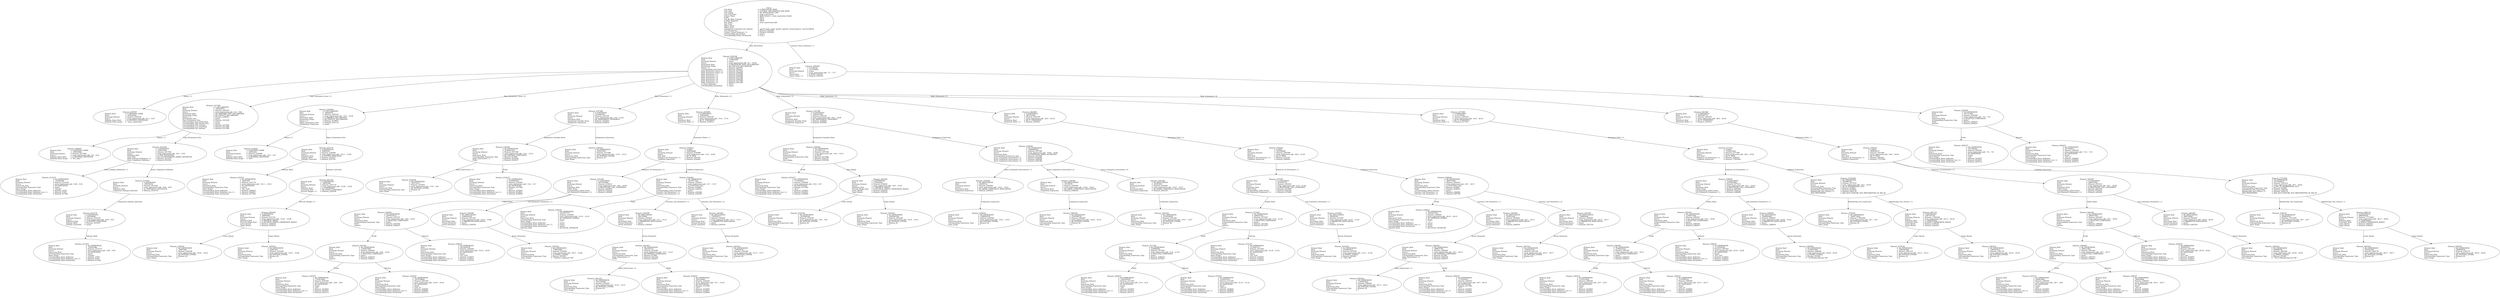 digraph "array_expressions.adt" {
  Unit_3 -> Element_2305106
      [ label=Unit_Declaration ];
  Unit_3 -> Element_2293428
      [ label="Context_Clause_Elements ( 1)" ];
  Unit_3
      [ label=<<TABLE BORDER="0" CELLBORDER="0" CELLSPACING="0" CELLPADDING="0"> 
          <TR><TD COLSPAN="3">Unit_3</TD></TR>
          <TR><TD ALIGN="LEFT">Unit_Kind   </TD><TD> = </TD><TD ALIGN="LEFT">A_PROCEDURE_BODY</TD></TR>
          <TR><TD ALIGN="LEFT">Unit_Class   </TD><TD> = </TD><TD ALIGN="LEFT">A_PUBLIC_DECLARATION_AND_BODY</TD></TR>
          <TR><TD ALIGN="LEFT">Unit_Origin   </TD><TD> = </TD><TD ALIGN="LEFT">AN_APPLICATION_UNIT</TD></TR>
          <TR><TD ALIGN="LEFT">Unit_Full_Name    </TD><TD> = </TD><TD ALIGN="LEFT">array_expressions</TD></TR>
          <TR><TD ALIGN="LEFT">Unique_Name   </TD><TD> = </TD><TD ALIGN="LEFT">ASIS Context 1: array_expressions (body)</TD></TR>
          <TR><TD ALIGN="LEFT">Exists  </TD><TD> = </TD><TD ALIGN="LEFT">TRUE</TD></TR>
          <TR><TD ALIGN="LEFT">Can_Be_Main_Program     </TD><TD> = </TD><TD ALIGN="LEFT">TRUE</TD></TR>
          <TR><TD ALIGN="LEFT">Is_Body_Required     </TD><TD> = </TD><TD ALIGN="LEFT">TRUE</TD></TR>
          <TR><TD ALIGN="LEFT">Text_Name   </TD><TD> = </TD><TD ALIGN="LEFT">array_expressions.adb</TD></TR>
          <TR><TD ALIGN="LEFT">Text_Form   </TD><TD> = </TD><TD ALIGN="LEFT"></TD></TR>
          <TR><TD ALIGN="LEFT">Object_Name   </TD><TD> = </TD><TD ALIGN="LEFT"></TD></TR>
          <TR><TD ALIGN="LEFT">Object_Form   </TD><TD> = </TD><TD ALIGN="LEFT"></TD></TR>
          <TR><TD ALIGN="LEFT">Compilation_Command_Line_Options         </TD><TD> = </TD><TD ALIGN="LEFT">-gnatA -gnatc -gnatt -gnatws -gnatyN -mtune=generic -march=x86-64</TD></TR>
          <TR><TD ALIGN="LEFT">Unit_Declaration     </TD><TD> = </TD><TD ALIGN="LEFT">Element_2305106</TD></TR>
          <TR><TD ALIGN="LEFT">Context_Clause_Elements ( 1)        </TD><TD> = </TD><TD ALIGN="LEFT">Element_2293428</TD></TR>
          <TR><TD ALIGN="LEFT">Corresponding_Declaration       </TD><TD> = </TD><TD ALIGN="LEFT">(none)</TD></TR>
          <TR><TD ALIGN="LEFT">Corresponding_Parent_Declaration         </TD><TD> = </TD><TD ALIGN="LEFT">Unit_1</TD></TR>
          </TABLE>> ];
  Element_2293428 -> Element_2295265
      [ label="Clause_Name ( 1)" ];
  Element_2293428
      [ label=<<TABLE BORDER="0" CELLBORDER="0" CELLSPACING="0" CELLPADDING="0"> 
          <TR><TD COLSPAN="3">Element_2293428</TD></TR>
          <TR><TD ALIGN="LEFT">Element_Kind    </TD><TD> = </TD><TD ALIGN="LEFT">A_CLAUSE</TD></TR>
          <TR><TD ALIGN="LEFT">Hash  </TD><TD> = </TD><TD ALIGN="LEFT"> 437169200</TD></TR>
          <TR><TD ALIGN="LEFT">Enclosing_Element     </TD><TD> = </TD><TD ALIGN="LEFT">(none)</TD></TR>
          <TR><TD ALIGN="LEFT">Source  </TD><TD> = </TD><TD ALIGN="LEFT">array_expressions.adb - 7:1 .. 7:17</TD></TR>
          <TR><TD ALIGN="LEFT">Clause_Kind   </TD><TD> = </TD><TD ALIGN="LEFT">A_WITH_CLAUSE</TD></TR>
          <TR><TD ALIGN="LEFT">Clause_Name ( 1)     </TD><TD> = </TD><TD ALIGN="LEFT">Element_2295265</TD></TR>
          </TABLE>> ];
  Element_2295265 -> Element_2292237
      [ label=Prefix ];
  Element_2295265 -> Element_2294237
      [ label=Selector ];
  Element_2295265
      [ label=<<TABLE BORDER="0" CELLBORDER="0" CELLSPACING="0" CELLPADDING="0"> 
          <TR><TD COLSPAN="3">Element_2295265</TD></TR>
          <TR><TD ALIGN="LEFT">Element_Kind    </TD><TD> = </TD><TD ALIGN="LEFT">AN_EXPRESSION</TD></TR>
          <TR><TD ALIGN="LEFT">Hash  </TD><TD> = </TD><TD ALIGN="LEFT"> 437127496</TD></TR>
          <TR><TD ALIGN="LEFT">Enclosing_Element     </TD><TD> = </TD><TD ALIGN="LEFT">Element_2293428</TD></TR>
          <TR><TD ALIGN="LEFT">Source  </TD><TD> = </TD><TD ALIGN="LEFT">array_expressions.adb - 7:6 .. 7:16</TD></TR>
          <TR><TD ALIGN="LEFT">Expression_Kind    </TD><TD> = </TD><TD ALIGN="LEFT">A_SELECTED_COMPONENT</TD></TR>
          <TR><TD ALIGN="LEFT">Corresponding_Expression_Type        </TD><TD> = </TD><TD ALIGN="LEFT">(none)</TD></TR>
          <TR><TD ALIGN="LEFT">Prefix  </TD><TD> = </TD><TD ALIGN="LEFT">Element_2292237</TD></TR>
          <TR><TD ALIGN="LEFT">Selector   </TD><TD> = </TD><TD ALIGN="LEFT">Element_2294237</TD></TR>
          </TABLE>> ];
  Element_2292237
      [ label=<<TABLE BORDER="0" CELLBORDER="0" CELLSPACING="0" CELLPADDING="0"> 
          <TR><TD COLSPAN="3">Element_2292237</TD></TR>
          <TR><TD ALIGN="LEFT">Element_Kind    </TD><TD> = </TD><TD ALIGN="LEFT">AN_EXPRESSION</TD></TR>
          <TR><TD ALIGN="LEFT">Hash  </TD><TD> = </TD><TD ALIGN="LEFT"> 437185840</TD></TR>
          <TR><TD ALIGN="LEFT">Enclosing_Element     </TD><TD> = </TD><TD ALIGN="LEFT">Element_2295265</TD></TR>
          <TR><TD ALIGN="LEFT">Source  </TD><TD> = </TD><TD ALIGN="LEFT">array_expressions.adb - 7:6 .. 7:8</TD></TR>
          <TR><TD ALIGN="LEFT">Expression_Kind    </TD><TD> = </TD><TD ALIGN="LEFT">AN_IDENTIFIER</TD></TR>
          <TR><TD ALIGN="LEFT">Corresponding_Expression_Type        </TD><TD> = </TD><TD ALIGN="LEFT">(none)</TD></TR>
          <TR><TD ALIGN="LEFT">Name_Image   </TD><TD> = </TD><TD ALIGN="LEFT">"ada"</TD></TR>
          <TR><TD ALIGN="LEFT">Corresponding_Name_Definition        </TD><TD> = </TD><TD ALIGN="LEFT">Element_2410057</TD></TR>
          <TR><TD ALIGN="LEFT">Corresponding_Name_Definition_List ( 1)          </TD><TD> = </TD><TD ALIGN="LEFT">Element_2410057</TD></TR>
          <TR><TD ALIGN="LEFT">Corresponding_Name_Declaration        </TD><TD> = </TD><TD ALIGN="LEFT">Element_2423112</TD></TR>
          </TABLE>> ];
  Element_2294237
      [ label=<<TABLE BORDER="0" CELLBORDER="0" CELLSPACING="0" CELLPADDING="0"> 
          <TR><TD COLSPAN="3">Element_2294237</TD></TR>
          <TR><TD ALIGN="LEFT">Element_Kind    </TD><TD> = </TD><TD ALIGN="LEFT">AN_EXPRESSION</TD></TR>
          <TR><TD ALIGN="LEFT">Hash  </TD><TD> = </TD><TD ALIGN="LEFT"> 437185872</TD></TR>
          <TR><TD ALIGN="LEFT">Enclosing_Element     </TD><TD> = </TD><TD ALIGN="LEFT">Element_2295265</TD></TR>
          <TR><TD ALIGN="LEFT">Source  </TD><TD> = </TD><TD ALIGN="LEFT">array_expressions.adb - 7:10 .. 7:16</TD></TR>
          <TR><TD ALIGN="LEFT">Expression_Kind    </TD><TD> = </TD><TD ALIGN="LEFT">AN_IDENTIFIER</TD></TR>
          <TR><TD ALIGN="LEFT">Corresponding_Expression_Type        </TD><TD> = </TD><TD ALIGN="LEFT">(none)</TD></TR>
          <TR><TD ALIGN="LEFT">Name_Image   </TD><TD> = </TD><TD ALIGN="LEFT">"text_io"</TD></TR>
          <TR><TD ALIGN="LEFT">Corresponding_Name_Definition        </TD><TD> = </TD><TD ALIGN="LEFT">Element_2458081</TD></TR>
          <TR><TD ALIGN="LEFT">Corresponding_Name_Definition_List ( 1)          </TD><TD> = </TD><TD ALIGN="LEFT">Element_2458081</TD></TR>
          <TR><TD ALIGN="LEFT">Corresponding_Name_Declaration        </TD><TD> = </TD><TD ALIGN="LEFT">Element_6419112</TD></TR>
          </TABLE>> ];
  Element_2305106 -> Element_2297057
      [ label="Names ( 1)" ];
  Element_2305106 -> Element_2317082
      [ label="Body_Declarative_Items ( 1)" ];
  Element_2305106 -> Element_2326090
      [ label="Body_Declarative_Items ( 2)" ];
  Element_2305106 -> Element_2337388
      [ label="Body_Statements ( 1)" ];
  Element_2305106 -> Element_2339389
      [ label="Body_Statements ( 2)" ];
  Element_2305106 -> Element_2357388
      [ label="Body_Statements ( 3)" ];
  Element_2305106 -> Element_2363389
      [ label="Body_Statements ( 4)" ];
  Element_2305106 -> Element_2377389
      [ label="Body_Statements ( 5)" ];
  Element_2305106 -> Element_2391389
      [ label="Body_Statements ( 6)" ];
  Element_2305106
      [ label=<<TABLE BORDER="0" CELLBORDER="0" CELLSPACING="0" CELLPADDING="0"> 
          <TR><TD COLSPAN="3">Element_2305106</TD></TR>
          <TR><TD ALIGN="LEFT">Element_Kind    </TD><TD> = </TD><TD ALIGN="LEFT">A_DECLARATION</TD></TR>
          <TR><TD ALIGN="LEFT">Hash  </TD><TD> = </TD><TD ALIGN="LEFT"> 218641668</TD></TR>
          <TR><TD ALIGN="LEFT">Enclosing_Element     </TD><TD> = </TD><TD ALIGN="LEFT">(none)</TD></TR>
          <TR><TD ALIGN="LEFT">Source  </TD><TD> = </TD><TD ALIGN="LEFT">array_expressions.adb - 8:1 .. 32:22</TD></TR>
          <TR><TD ALIGN="LEFT">Declaration_Kind     </TD><TD> = </TD><TD ALIGN="LEFT">A_PROCEDURE_BODY_DECLARATION</TD></TR>
          <TR><TD ALIGN="LEFT">Declaration_Origin     </TD><TD> = </TD><TD ALIGN="LEFT">AN_EXPLICIT_DECLARATION</TD></TR>
          <TR><TD ALIGN="LEFT">Names ( 1)   </TD><TD> = </TD><TD ALIGN="LEFT">Element_2297057</TD></TR>
          <TR><TD ALIGN="LEFT">Corresponding_End_Name      </TD><TD> = </TD><TD ALIGN="LEFT">Element_2405237</TD></TR>
          <TR><TD ALIGN="LEFT">Body_Declarative_Items ( 1)       </TD><TD> = </TD><TD ALIGN="LEFT">Element_2317082</TD></TR>
          <TR><TD ALIGN="LEFT">Body_Declarative_Items ( 2)       </TD><TD> = </TD><TD ALIGN="LEFT">Element_2326090</TD></TR>
          <TR><TD ALIGN="LEFT">Body_Statements ( 1)      </TD><TD> = </TD><TD ALIGN="LEFT">Element_2337388</TD></TR>
          <TR><TD ALIGN="LEFT">Body_Statements ( 2)      </TD><TD> = </TD><TD ALIGN="LEFT">Element_2339389</TD></TR>
          <TR><TD ALIGN="LEFT">Body_Statements ( 3)      </TD><TD> = </TD><TD ALIGN="LEFT">Element_2357388</TD></TR>
          <TR><TD ALIGN="LEFT">Body_Statements ( 4)      </TD><TD> = </TD><TD ALIGN="LEFT">Element_2363389</TD></TR>
          <TR><TD ALIGN="LEFT">Body_Statements ( 5)      </TD><TD> = </TD><TD ALIGN="LEFT">Element_2377389</TD></TR>
          <TR><TD ALIGN="LEFT">Body_Statements ( 6)      </TD><TD> = </TD><TD ALIGN="LEFT">Element_2391389</TD></TR>
          <TR><TD ALIGN="LEFT">Is_Name_Repeated     </TD><TD> = </TD><TD ALIGN="LEFT">TRUE</TD></TR>
          <TR><TD ALIGN="LEFT">Corresponding_Declaration       </TD><TD> = </TD><TD ALIGN="LEFT">(none)</TD></TR>
          </TABLE>> ];
  Element_2297057
      [ label=<<TABLE BORDER="0" CELLBORDER="0" CELLSPACING="0" CELLPADDING="0"> 
          <TR><TD COLSPAN="3">Element_2297057</TD></TR>
          <TR><TD ALIGN="LEFT">Element_Kind    </TD><TD> = </TD><TD ALIGN="LEFT">A_DEFINING_NAME</TD></TR>
          <TR><TD ALIGN="LEFT">Hash  </TD><TD> = </TD><TD ALIGN="LEFT"> 218635436</TD></TR>
          <TR><TD ALIGN="LEFT">Enclosing_Element     </TD><TD> = </TD><TD ALIGN="LEFT">Element_2305106</TD></TR>
          <TR><TD ALIGN="LEFT">Source  </TD><TD> = </TD><TD ALIGN="LEFT">array_expressions.adb - 8:11 .. 8:27</TD></TR>
          <TR><TD ALIGN="LEFT">Defining_Name_Kind     </TD><TD> = </TD><TD ALIGN="LEFT">A_DEFINING_IDENTIFIER</TD></TR>
          <TR><TD ALIGN="LEFT">Defining_Name_Image     </TD><TD> = </TD><TD ALIGN="LEFT">"array_expressions"</TD></TR>
          </TABLE>> ];
  Element_2317082 -> Element_2306057
      [ label="Names ( 1)" ];
  Element_2317082 -> Element_2314160
      [ label=Type_Declaration_View ];
  Element_2317082
      [ label=<<TABLE BORDER="0" CELLBORDER="0" CELLSPACING="0" CELLPADDING="0"> 
          <TR><TD COLSPAN="3">Element_2317082</TD></TR>
          <TR><TD ALIGN="LEFT">Element_Kind    </TD><TD> = </TD><TD ALIGN="LEFT">A_DECLARATION</TD></TR>
          <TR><TD ALIGN="LEFT">Hash  </TD><TD> = </TD><TD ALIGN="LEFT"> 109352072</TD></TR>
          <TR><TD ALIGN="LEFT">Enclosing_Element     </TD><TD> = </TD><TD ALIGN="LEFT">Element_2305106</TD></TR>
          <TR><TD ALIGN="LEFT">Source  </TD><TD> = </TD><TD ALIGN="LEFT">array_expressions.adb - 9:4 .. 9:56</TD></TR>
          <TR><TD ALIGN="LEFT">Declaration_Kind     </TD><TD> = </TD><TD ALIGN="LEFT">AN_ORDINARY_TYPE_DECLARATION</TD></TR>
          <TR><TD ALIGN="LEFT">Declaration_Origin     </TD><TD> = </TD><TD ALIGN="LEFT">AN_EXPLICIT_DECLARATION</TD></TR>
          <TR><TD ALIGN="LEFT">Names ( 1)   </TD><TD> = </TD><TD ALIGN="LEFT">Element_2306057</TD></TR>
          <TR><TD ALIGN="LEFT">Discriminant_Part     </TD><TD> = </TD><TD ALIGN="LEFT">(none)</TD></TR>
          <TR><TD ALIGN="LEFT">Type_Declaration_View      </TD><TD> = </TD><TD ALIGN="LEFT">Element_2314160</TD></TR>
          <TR><TD ALIGN="LEFT">Corresponding_Type_Declaration        </TD><TD> = </TD><TD ALIGN="LEFT">(none)</TD></TR>
          <TR><TD ALIGN="LEFT">Corresponding_Type_Partial_View        </TD><TD> = </TD><TD ALIGN="LEFT">(none)</TD></TR>
          <TR><TD ALIGN="LEFT">Corresponding_First_Subtype       </TD><TD> = </TD><TD ALIGN="LEFT">Element_2317082</TD></TR>
          <TR><TD ALIGN="LEFT">Corresponding_Last_Constraint        </TD><TD> = </TD><TD ALIGN="LEFT">Element_2317082</TD></TR>
          <TR><TD ALIGN="LEFT">Corresponding_Last_Subtype       </TD><TD> = </TD><TD ALIGN="LEFT">Element_2317082</TD></TR>
          </TABLE>> ];
  Element_2306057
      [ label=<<TABLE BORDER="0" CELLBORDER="0" CELLSPACING="0" CELLPADDING="0"> 
          <TR><TD COLSPAN="3">Element_2306057</TD></TR>
          <TR><TD ALIGN="LEFT">Element_Kind    </TD><TD> = </TD><TD ALIGN="LEFT">A_DEFINING_NAME</TD></TR>
          <TR><TD ALIGN="LEFT">Hash  </TD><TD> = </TD><TD ALIGN="LEFT"> 109350482</TD></TR>
          <TR><TD ALIGN="LEFT">Enclosing_Element     </TD><TD> = </TD><TD ALIGN="LEFT">Element_2317082</TD></TR>
          <TR><TD ALIGN="LEFT">Source  </TD><TD> = </TD><TD ALIGN="LEFT">array_expressions.adb - 9:9 .. 9:16</TD></TR>
          <TR><TD ALIGN="LEFT">Defining_Name_Kind     </TD><TD> = </TD><TD ALIGN="LEFT">A_DEFINING_IDENTIFIER</TD></TR>
          <TR><TD ALIGN="LEFT">Defining_Name_Image     </TD><TD> = </TD><TD ALIGN="LEFT">"Arr_Type"</TD></TR>
          </TABLE>> ];
  Element_2314160 -> Element_2313237
      [ label="Index_Subtype_Definitions ( 1)" ];
  Element_2314160 -> Element_2316183
      [ label=Array_Component_Definition ];
  Element_2314160
      [ label=<<TABLE BORDER="0" CELLBORDER="0" CELLSPACING="0" CELLPADDING="0"> 
          <TR><TD COLSPAN="3">Element_2314160</TD></TR>
          <TR><TD ALIGN="LEFT">Element_Kind    </TD><TD> = </TD><TD ALIGN="LEFT">A_DEFINITION</TD></TR>
          <TR><TD ALIGN="LEFT">Hash  </TD><TD> = </TD><TD ALIGN="LEFT"> 109357066</TD></TR>
          <TR><TD ALIGN="LEFT">Enclosing_Element     </TD><TD> = </TD><TD ALIGN="LEFT">Element_2317082</TD></TR>
          <TR><TD ALIGN="LEFT">Source  </TD><TD> = </TD><TD ALIGN="LEFT">array_expressions.adb - 9:21 .. 9:55</TD></TR>
          <TR><TD ALIGN="LEFT">Definition_Kind    </TD><TD> = </TD><TD ALIGN="LEFT">A_TYPE_DEFINITION</TD></TR>
          <TR><TD ALIGN="LEFT">Type_Kind   </TD><TD> = </TD><TD ALIGN="LEFT">AN_UNCONSTRAINED_ARRAY_DEFINITION</TD></TR>
          <TR><TD ALIGN="LEFT">Index_Subtype_Definitions ( 1)        </TD><TD> = </TD><TD ALIGN="LEFT">Element_2313237</TD></TR>
          <TR><TD ALIGN="LEFT">Array_Component_Definition       </TD><TD> = </TD><TD ALIGN="LEFT">Element_2316183</TD></TR>
          </TABLE>> ];
  Element_2313237
      [ label=<<TABLE BORDER="0" CELLBORDER="0" CELLSPACING="0" CELLPADDING="0"> 
          <TR><TD COLSPAN="3">Element_2313237</TD></TR>
          <TR><TD ALIGN="LEFT">Element_Kind    </TD><TD> = </TD><TD ALIGN="LEFT">AN_EXPRESSION</TD></TR>
          <TR><TD ALIGN="LEFT">Hash  </TD><TD> = </TD><TD ALIGN="LEFT"> 109362008</TD></TR>
          <TR><TD ALIGN="LEFT">Enclosing_Element     </TD><TD> = </TD><TD ALIGN="LEFT">Element_2314160</TD></TR>
          <TR><TD ALIGN="LEFT">Source  </TD><TD> = </TD><TD ALIGN="LEFT">array_expressions.adb - 9:28 .. 9:34</TD></TR>
          <TR><TD ALIGN="LEFT">Expression_Kind    </TD><TD> = </TD><TD ALIGN="LEFT">AN_IDENTIFIER</TD></TR>
          <TR><TD ALIGN="LEFT">Corresponding_Expression_Type        </TD><TD> = </TD><TD ALIGN="LEFT">(none)</TD></TR>
          <TR><TD ALIGN="LEFT">Name_Image   </TD><TD> = </TD><TD ALIGN="LEFT">"Integer"</TD></TR>
          <TR><TD ALIGN="LEFT">Corresponding_Name_Definition        </TD><TD> = </TD><TD ALIGN="LEFT">Element_37057</TD></TR>
          <TR><TD ALIGN="LEFT">Corresponding_Name_Definition_List ( 1)          </TD><TD> = </TD><TD ALIGN="LEFT">Element_37057</TD></TR>
          <TR><TD ALIGN="LEFT">Corresponding_Name_Declaration        </TD><TD> = </TD><TD ALIGN="LEFT">Element_917082</TD></TR>
          </TABLE>> ];
  Element_2316183 -> Element_2315176
      [ label=Component_Subtype_Indication ];
  Element_2316183
      [ label=<<TABLE BORDER="0" CELLBORDER="0" CELLSPACING="0" CELLPADDING="0"> 
          <TR><TD COLSPAN="3">Element_2316183</TD></TR>
          <TR><TD ALIGN="LEFT">Element_Kind    </TD><TD> = </TD><TD ALIGN="LEFT">A_DEFINITION</TD></TR>
          <TR><TD ALIGN="LEFT">Hash  </TD><TD> = </TD><TD ALIGN="LEFT"> 109358530</TD></TR>
          <TR><TD ALIGN="LEFT">Enclosing_Element     </TD><TD> = </TD><TD ALIGN="LEFT">Element_2314160</TD></TR>
          <TR><TD ALIGN="LEFT">Source  </TD><TD> = </TD><TD ALIGN="LEFT">array_expressions.adb - 9:49 .. 9:55</TD></TR>
          <TR><TD ALIGN="LEFT">Definition_Kind    </TD><TD> = </TD><TD ALIGN="LEFT">A_COMPONENT_DEFINITION</TD></TR>
          <TR><TD ALIGN="LEFT">Component_Subtype_Indication        </TD><TD> = </TD><TD ALIGN="LEFT">Element_2315176</TD></TR>
          </TABLE>> ];
  Element_2315176 -> Element_2315237
      [ label=Subtype_Mark ];
  Element_2315176
      [ label=<<TABLE BORDER="0" CELLBORDER="0" CELLSPACING="0" CELLPADDING="0"> 
          <TR><TD COLSPAN="3">Element_2315176</TD></TR>
          <TR><TD ALIGN="LEFT">Element_Kind    </TD><TD> = </TD><TD ALIGN="LEFT">A_DEFINITION</TD></TR>
          <TR><TD ALIGN="LEFT">Hash  </TD><TD> = </TD><TD ALIGN="LEFT"> 109358082</TD></TR>
          <TR><TD ALIGN="LEFT">Enclosing_Element     </TD><TD> = </TD><TD ALIGN="LEFT">Element_2316183</TD></TR>
          <TR><TD ALIGN="LEFT">Source  </TD><TD> = </TD><TD ALIGN="LEFT">array_expressions.adb - 9:49 .. 9:55</TD></TR>
          <TR><TD ALIGN="LEFT">Definition_Kind    </TD><TD> = </TD><TD ALIGN="LEFT">A_SUBTYPE_INDICATION</TD></TR>
          <TR><TD ALIGN="LEFT">Subtype_Mark    </TD><TD> = </TD><TD ALIGN="LEFT">Element_2315237</TD></TR>
          <TR><TD ALIGN="LEFT">Subtype_Constraint     </TD><TD> = </TD><TD ALIGN="LEFT">(none)</TD></TR>
          </TABLE>> ];
  Element_2315237
      [ label=<<TABLE BORDER="0" CELLBORDER="0" CELLSPACING="0" CELLPADDING="0"> 
          <TR><TD COLSPAN="3">Element_2315237</TD></TR>
          <TR><TD ALIGN="LEFT">Element_Kind    </TD><TD> = </TD><TD ALIGN="LEFT">AN_EXPRESSION</TD></TR>
          <TR><TD ALIGN="LEFT">Hash  </TD><TD> = </TD><TD ALIGN="LEFT"> 109361986</TD></TR>
          <TR><TD ALIGN="LEFT">Enclosing_Element     </TD><TD> = </TD><TD ALIGN="LEFT">Element_2315176</TD></TR>
          <TR><TD ALIGN="LEFT">Source  </TD><TD> = </TD><TD ALIGN="LEFT">array_expressions.adb - 9:49 .. 9:55</TD></TR>
          <TR><TD ALIGN="LEFT">Expression_Kind    </TD><TD> = </TD><TD ALIGN="LEFT">AN_IDENTIFIER</TD></TR>
          <TR><TD ALIGN="LEFT">Corresponding_Expression_Type        </TD><TD> = </TD><TD ALIGN="LEFT">(none)</TD></TR>
          <TR><TD ALIGN="LEFT">Name_Image   </TD><TD> = </TD><TD ALIGN="LEFT">"Integer"</TD></TR>
          <TR><TD ALIGN="LEFT">Corresponding_Name_Definition        </TD><TD> = </TD><TD ALIGN="LEFT">Element_37057</TD></TR>
          <TR><TD ALIGN="LEFT">Corresponding_Name_Definition_List ( 1)          </TD><TD> = </TD><TD ALIGN="LEFT">Element_37057</TD></TR>
          <TR><TD ALIGN="LEFT">Corresponding_Name_Declaration        </TD><TD> = </TD><TD ALIGN="LEFT">Element_917082</TD></TR>
          </TABLE>> ];
  Element_2326090 -> Element_2318057
      [ label="Names ( 1)" ];
  Element_2326090 -> Element_2331176
      [ label=Object_Declaration_View ];
  Element_2326090
      [ label=<<TABLE BORDER="0" CELLBORDER="0" CELLSPACING="0" CELLPADDING="0"> 
          <TR><TD COLSPAN="3">Element_2326090</TD></TR>
          <TR><TD ALIGN="LEFT">Element_Kind    </TD><TD> = </TD><TD ALIGN="LEFT">A_DECLARATION</TD></TR>
          <TR><TD ALIGN="LEFT">Hash  </TD><TD> = </TD><TD ALIGN="LEFT"> 54692676</TD></TR>
          <TR><TD ALIGN="LEFT">Enclosing_Element     </TD><TD> = </TD><TD ALIGN="LEFT">Element_2305106</TD></TR>
          <TR><TD ALIGN="LEFT">Source  </TD><TD> = </TD><TD ALIGN="LEFT">array_expressions.adb - 10:4 .. 10:30</TD></TR>
          <TR><TD ALIGN="LEFT">Declaration_Kind     </TD><TD> = </TD><TD ALIGN="LEFT">A_VARIABLE_DECLARATION</TD></TR>
          <TR><TD ALIGN="LEFT">Declaration_Origin     </TD><TD> = </TD><TD ALIGN="LEFT">AN_EXPLICIT_DECLARATION</TD></TR>
          <TR><TD ALIGN="LEFT">Names ( 1)   </TD><TD> = </TD><TD ALIGN="LEFT">Element_2318057</TD></TR>
          <TR><TD ALIGN="LEFT">Object_Declaration_View      </TD><TD> = </TD><TD ALIGN="LEFT">Element_2331176</TD></TR>
          <TR><TD ALIGN="LEFT">Initialization_Expression       </TD><TD> = </TD><TD ALIGN="LEFT">(none)</TD></TR>
          </TABLE>> ];
  Element_2318057
      [ label=<<TABLE BORDER="0" CELLBORDER="0" CELLSPACING="0" CELLPADDING="0"> 
          <TR><TD COLSPAN="3">Element_2318057</TD></TR>
          <TR><TD ALIGN="LEFT">Element_Kind    </TD><TD> = </TD><TD ALIGN="LEFT">A_DEFINING_NAME</TD></TR>
          <TR><TD ALIGN="LEFT">Hash  </TD><TD> = </TD><TD ALIGN="LEFT"> 54691620</TD></TR>
          <TR><TD ALIGN="LEFT">Enclosing_Element     </TD><TD> = </TD><TD ALIGN="LEFT">Element_2326090</TD></TR>
          <TR><TD ALIGN="LEFT">Source  </TD><TD> = </TD><TD ALIGN="LEFT">array_expressions.adb - 10:4 .. 10:7</TD></TR>
          <TR><TD ALIGN="LEFT">Defining_Name_Kind     </TD><TD> = </TD><TD ALIGN="LEFT">A_DEFINING_IDENTIFIER</TD></TR>
          <TR><TD ALIGN="LEFT">Defining_Name_Image     </TD><TD> = </TD><TD ALIGN="LEFT">"Arr1"</TD></TR>
          </TABLE>> ];
  Element_2331176 -> Element_2325237
      [ label=Subtype_Mark ];
  Element_2331176 -> Element_2327181
      [ label=Subtype_Constraint ];
  Element_2331176
      [ label=<<TABLE BORDER="0" CELLBORDER="0" CELLSPACING="0" CELLPADDING="0"> 
          <TR><TD COLSPAN="3">Element_2331176</TD></TR>
          <TR><TD ALIGN="LEFT">Element_Kind    </TD><TD> = </TD><TD ALIGN="LEFT">A_DEFINITION</TD></TR>
          <TR><TD ALIGN="LEFT">Hash  </TD><TD> = </TD><TD ALIGN="LEFT"> 54695435</TD></TR>
          <TR><TD ALIGN="LEFT">Enclosing_Element     </TD><TD> = </TD><TD ALIGN="LEFT">Element_2326090</TD></TR>
          <TR><TD ALIGN="LEFT">Source  </TD><TD> = </TD><TD ALIGN="LEFT">array_expressions.adb - 10:11 .. 10:29</TD></TR>
          <TR><TD ALIGN="LEFT">Definition_Kind    </TD><TD> = </TD><TD ALIGN="LEFT">A_SUBTYPE_INDICATION</TD></TR>
          <TR><TD ALIGN="LEFT">Subtype_Mark    </TD><TD> = </TD><TD ALIGN="LEFT">Element_2325237</TD></TR>
          <TR><TD ALIGN="LEFT">Subtype_Constraint     </TD><TD> = </TD><TD ALIGN="LEFT">Element_2327181</TD></TR>
          </TABLE>> ];
  Element_2325237
      [ label=<<TABLE BORDER="0" CELLBORDER="0" CELLSPACING="0" CELLPADDING="0"> 
          <TR><TD COLSPAN="3">Element_2325237</TD></TR>
          <TR><TD ALIGN="LEFT">Element_Kind    </TD><TD> = </TD><TD ALIGN="LEFT">AN_EXPRESSION</TD></TR>
          <TR><TD ALIGN="LEFT">Hash  </TD><TD> = </TD><TD ALIGN="LEFT"> 54697387</TD></TR>
          <TR><TD ALIGN="LEFT">Enclosing_Element     </TD><TD> = </TD><TD ALIGN="LEFT">Element_2331176</TD></TR>
          <TR><TD ALIGN="LEFT">Source  </TD><TD> = </TD><TD ALIGN="LEFT">array_expressions.adb - 10:11 .. 10:18</TD></TR>
          <TR><TD ALIGN="LEFT">Expression_Kind    </TD><TD> = </TD><TD ALIGN="LEFT">AN_IDENTIFIER</TD></TR>
          <TR><TD ALIGN="LEFT">Corresponding_Expression_Type        </TD><TD> = </TD><TD ALIGN="LEFT">(none)</TD></TR>
          <TR><TD ALIGN="LEFT">Name_Image   </TD><TD> = </TD><TD ALIGN="LEFT">"Arr_Type"</TD></TR>
          <TR><TD ALIGN="LEFT">Corresponding_Name_Definition        </TD><TD> = </TD><TD ALIGN="LEFT">Element_2306057</TD></TR>
          <TR><TD ALIGN="LEFT">Corresponding_Name_Definition_List ( 1)          </TD><TD> = </TD><TD ALIGN="LEFT">Element_2306057</TD></TR>
          <TR><TD ALIGN="LEFT">Corresponding_Name_Declaration        </TD><TD> = </TD><TD ALIGN="LEFT">Element_2317082</TD></TR>
          </TABLE>> ];
  Element_2327181 -> Element_2329189
      [ label="Discrete_Ranges ( 1)" ];
  Element_2327181
      [ label=<<TABLE BORDER="0" CELLBORDER="0" CELLSPACING="0" CELLPADDING="0"> 
          <TR><TD COLSPAN="3">Element_2327181</TD></TR>
          <TR><TD ALIGN="LEFT">Element_Kind    </TD><TD> = </TD><TD ALIGN="LEFT">A_DEFINITION</TD></TR>
          <TR><TD ALIGN="LEFT">Hash  </TD><TD> = </TD><TD ALIGN="LEFT"> 54695588</TD></TR>
          <TR><TD ALIGN="LEFT">Enclosing_Element     </TD><TD> = </TD><TD ALIGN="LEFT">Element_2331176</TD></TR>
          <TR><TD ALIGN="LEFT">Source  </TD><TD> = </TD><TD ALIGN="LEFT">array_expressions.adb - 10:20 .. 10:29</TD></TR>
          <TR><TD ALIGN="LEFT">Definition_Kind    </TD><TD> = </TD><TD ALIGN="LEFT">A_CONSTRAINT</TD></TR>
          <TR><TD ALIGN="LEFT">Constraint_Kind    </TD><TD> = </TD><TD ALIGN="LEFT">AN_INDEX_CONSTRAINT</TD></TR>
          <TR><TD ALIGN="LEFT">Discrete_Ranges ( 1)      </TD><TD> = </TD><TD ALIGN="LEFT">Element_2329189</TD></TR>
          </TABLE>> ];
  Element_2329189 -> Element_2328234
      [ label=Lower_Bound ];
  Element_2329189 -> Element_2330234
      [ label=Upper_Bound ];
  Element_2329189
      [ label=<<TABLE BORDER="0" CELLBORDER="0" CELLSPACING="0" CELLPADDING="0"> 
          <TR><TD COLSPAN="3">Element_2329189</TD></TR>
          <TR><TD ALIGN="LEFT">Element_Kind    </TD><TD> = </TD><TD ALIGN="LEFT">A_DEFINITION</TD></TR>
          <TR><TD ALIGN="LEFT">Hash  </TD><TD> = </TD><TD ALIGN="LEFT"> 54695848</TD></TR>
          <TR><TD ALIGN="LEFT">Enclosing_Element     </TD><TD> = </TD><TD ALIGN="LEFT">Element_2327181</TD></TR>
          <TR><TD ALIGN="LEFT">Source  </TD><TD> = </TD><TD ALIGN="LEFT">array_expressions.adb - 10:22 .. 10:28</TD></TR>
          <TR><TD ALIGN="LEFT">Definition_Kind    </TD><TD> = </TD><TD ALIGN="LEFT">A_DISCRETE_RANGE</TD></TR>
          <TR><TD ALIGN="LEFT">Discrete_Range_Kind     </TD><TD> = </TD><TD ALIGN="LEFT">A_DISCRETE_SIMPLE_EXPRESSION_RANGE</TD></TR>
          <TR><TD ALIGN="LEFT">Lower_Bound   </TD><TD> = </TD><TD ALIGN="LEFT">Element_2328234</TD></TR>
          <TR><TD ALIGN="LEFT">Upper_Bound   </TD><TD> = </TD><TD ALIGN="LEFT">Element_2330234</TD></TR>
          </TABLE>> ];
  Element_2328234
      [ label=<<TABLE BORDER="0" CELLBORDER="0" CELLSPACING="0" CELLPADDING="0"> 
          <TR><TD COLSPAN="3">Element_2328234</TD></TR>
          <TR><TD ALIGN="LEFT">Element_Kind    </TD><TD> = </TD><TD ALIGN="LEFT">AN_EXPRESSION</TD></TR>
          <TR><TD ALIGN="LEFT">Hash  </TD><TD> = </TD><TD ALIGN="LEFT"> 54697286</TD></TR>
          <TR><TD ALIGN="LEFT">Enclosing_Element     </TD><TD> = </TD><TD ALIGN="LEFT">Element_2329189</TD></TR>
          <TR><TD ALIGN="LEFT">Source  </TD><TD> = </TD><TD ALIGN="LEFT">array_expressions.adb - 10:22 .. 10:22</TD></TR>
          <TR><TD ALIGN="LEFT">Expression_Kind    </TD><TD> = </TD><TD ALIGN="LEFT">AN_INTEGER_LITERAL</TD></TR>
          <TR><TD ALIGN="LEFT">Corresponding_Expression_Type        </TD><TD> = </TD><TD ALIGN="LEFT">Element_82</TD></TR>
          <TR><TD ALIGN="LEFT">Value_Image   </TD><TD> = </TD><TD ALIGN="LEFT">1</TD></TR>
          </TABLE>> ];
  Element_2330234
      [ label=<<TABLE BORDER="0" CELLBORDER="0" CELLSPACING="0" CELLPADDING="0"> 
          <TR><TD COLSPAN="3">Element_2330234</TD></TR>
          <TR><TD ALIGN="LEFT">Element_Kind    </TD><TD> = </TD><TD ALIGN="LEFT">AN_EXPRESSION</TD></TR>
          <TR><TD ALIGN="LEFT">Hash  </TD><TD> = </TD><TD ALIGN="LEFT"> 54697291</TD></TR>
          <TR><TD ALIGN="LEFT">Enclosing_Element     </TD><TD> = </TD><TD ALIGN="LEFT">Element_2329189</TD></TR>
          <TR><TD ALIGN="LEFT">Source  </TD><TD> = </TD><TD ALIGN="LEFT">array_expressions.adb - 10:27 .. 10:28</TD></TR>
          <TR><TD ALIGN="LEFT">Expression_Kind    </TD><TD> = </TD><TD ALIGN="LEFT">AN_INTEGER_LITERAL</TD></TR>
          <TR><TD ALIGN="LEFT">Corresponding_Expression_Type        </TD><TD> = </TD><TD ALIGN="LEFT">Element_82</TD></TR>
          <TR><TD ALIGN="LEFT">Value_Image   </TD><TD> = </TD><TD ALIGN="LEFT">26</TD></TR>
          </TABLE>> ];
  Element_2337388 -> Element_2335263
      [ label=Assignment_Variable_Name ];
  Element_2337388 -> Element_2336234
      [ label=Assignment_Expression ];
  Element_2337388
      [ label=<<TABLE BORDER="0" CELLBORDER="0" CELLSPACING="0" CELLPADDING="0"> 
          <TR><TD COLSPAN="3">Element_2337388</TD></TR>
          <TR><TD ALIGN="LEFT">Element_Kind    </TD><TD> = </TD><TD ALIGN="LEFT">A_STATEMENT</TD></TR>
          <TR><TD ALIGN="LEFT">Hash  </TD><TD> = </TD><TD ALIGN="LEFT">-2140640751</TD></TR>
          <TR><TD ALIGN="LEFT">Enclosing_Element     </TD><TD> = </TD><TD ALIGN="LEFT">Element_2305106</TD></TR>
          <TR><TD ALIGN="LEFT">Source  </TD><TD> = </TD><TD ALIGN="LEFT">array_expressions.adb - 13:4 .. 13:16</TD></TR>
          <TR><TD ALIGN="LEFT">Statement_Kind    </TD><TD> = </TD><TD ALIGN="LEFT">AN_ASSIGNMENT_STATEMENT</TD></TR>
          <TR><TD ALIGN="LEFT">Assignment_Variable_Name       </TD><TD> = </TD><TD ALIGN="LEFT">Element_2335263</TD></TR>
          <TR><TD ALIGN="LEFT">Assignment_Expression      </TD><TD> = </TD><TD ALIGN="LEFT">Element_2336234</TD></TR>
          </TABLE>> ];
  Element_2335263 -> Element_2334234
      [ label="Index_Expressions ( 1)" ];
  Element_2335263 -> Element_2332237
      [ label=Prefix ];
  Element_2335263
      [ label=<<TABLE BORDER="0" CELLBORDER="0" CELLSPACING="0" CELLPADDING="0"> 
          <TR><TD COLSPAN="3">Element_2335263</TD></TR>
          <TR><TD ALIGN="LEFT">Element_Kind    </TD><TD> = </TD><TD ALIGN="LEFT">AN_EXPRESSION</TD></TR>
          <TR><TD ALIGN="LEFT">Hash  </TD><TD> = </TD><TD ALIGN="LEFT">-2140641252</TD></TR>
          <TR><TD ALIGN="LEFT">Enclosing_Element     </TD><TD> = </TD><TD ALIGN="LEFT">Element_2337388</TD></TR>
          <TR><TD ALIGN="LEFT">Source  </TD><TD> = </TD><TD ALIGN="LEFT">array_expressions.adb - 13:4 .. 13:10</TD></TR>
          <TR><TD ALIGN="LEFT">Expression_Kind    </TD><TD> = </TD><TD ALIGN="LEFT">AN_INDEXED_COMPONENT</TD></TR>
          <TR><TD ALIGN="LEFT">Corresponding_Expression_Type        </TD><TD> = </TD><TD ALIGN="LEFT">Element_917082</TD></TR>
          <TR><TD ALIGN="LEFT">Index_Expressions ( 1)      </TD><TD> = </TD><TD ALIGN="LEFT">Element_2334234</TD></TR>
          <TR><TD ALIGN="LEFT">Prefix  </TD><TD> = </TD><TD ALIGN="LEFT">Element_2332237</TD></TR>
          </TABLE>> ];
  Element_2332237
      [ label=<<TABLE BORDER="0" CELLBORDER="0" CELLSPACING="0" CELLPADDING="0"> 
          <TR><TD COLSPAN="3">Element_2332237</TD></TR>
          <TR><TD ALIGN="LEFT">Element_Kind    </TD><TD> = </TD><TD ALIGN="LEFT">AN_EXPRESSION</TD></TR>
          <TR><TD ALIGN="LEFT">Hash  </TD><TD> = </TD><TD ALIGN="LEFT">-2140640332</TD></TR>
          <TR><TD ALIGN="LEFT">Enclosing_Element     </TD><TD> = </TD><TD ALIGN="LEFT">Element_2335263</TD></TR>
          <TR><TD ALIGN="LEFT">Source  </TD><TD> = </TD><TD ALIGN="LEFT">array_expressions.adb - 13:4 .. 13:7</TD></TR>
          <TR><TD ALIGN="LEFT">Expression_Kind    </TD><TD> = </TD><TD ALIGN="LEFT">AN_IDENTIFIER</TD></TR>
          <TR><TD ALIGN="LEFT">Corresponding_Expression_Type        </TD><TD> = </TD><TD ALIGN="LEFT">Element_2317082</TD></TR>
          <TR><TD ALIGN="LEFT">Name_Image   </TD><TD> = </TD><TD ALIGN="LEFT">"Arr1"</TD></TR>
          <TR><TD ALIGN="LEFT">Corresponding_Name_Definition        </TD><TD> = </TD><TD ALIGN="LEFT">Element_2318057</TD></TR>
          <TR><TD ALIGN="LEFT">Corresponding_Name_Definition_List ( 1)          </TD><TD> = </TD><TD ALIGN="LEFT">Element_2318057</TD></TR>
          <TR><TD ALIGN="LEFT">Corresponding_Name_Declaration        </TD><TD> = </TD><TD ALIGN="LEFT">Element_2326090</TD></TR>
          </TABLE>> ];
  Element_2334234
      [ label=<<TABLE BORDER="0" CELLBORDER="0" CELLSPACING="0" CELLPADDING="0"> 
          <TR><TD COLSPAN="3">Element_2334234</TD></TR>
          <TR><TD ALIGN="LEFT">Element_Kind    </TD><TD> = </TD><TD ALIGN="LEFT">AN_EXPRESSION</TD></TR>
          <TR><TD ALIGN="LEFT">Hash  </TD><TD> = </TD><TD ALIGN="LEFT"> 543714217</TD></TR>
          <TR><TD ALIGN="LEFT">Enclosing_Element     </TD><TD> = </TD><TD ALIGN="LEFT">Element_2335263</TD></TR>
          <TR><TD ALIGN="LEFT">Source  </TD><TD> = </TD><TD ALIGN="LEFT">array_expressions.adb - 13:9 .. 13:9</TD></TR>
          <TR><TD ALIGN="LEFT">Expression_Kind    </TD><TD> = </TD><TD ALIGN="LEFT">AN_INTEGER_LITERAL</TD></TR>
          <TR><TD ALIGN="LEFT">Corresponding_Expression_Type        </TD><TD> = </TD><TD ALIGN="LEFT">Element_82</TD></TR>
          <TR><TD ALIGN="LEFT">Value_Image   </TD><TD> = </TD><TD ALIGN="LEFT">1</TD></TR>
          </TABLE>> ];
  Element_2336234
      [ label=<<TABLE BORDER="0" CELLBORDER="0" CELLSPACING="0" CELLPADDING="0"> 
          <TR><TD COLSPAN="3">Element_2336234</TD></TR>
          <TR><TD ALIGN="LEFT">Element_Kind    </TD><TD> = </TD><TD ALIGN="LEFT">AN_EXPRESSION</TD></TR>
          <TR><TD ALIGN="LEFT">Hash  </TD><TD> = </TD><TD ALIGN="LEFT">-530027607</TD></TR>
          <TR><TD ALIGN="LEFT">Enclosing_Element     </TD><TD> = </TD><TD ALIGN="LEFT">Element_2337388</TD></TR>
          <TR><TD ALIGN="LEFT">Source  </TD><TD> = </TD><TD ALIGN="LEFT">array_expressions.adb - 13:15 .. 13:15</TD></TR>
          <TR><TD ALIGN="LEFT">Expression_Kind    </TD><TD> = </TD><TD ALIGN="LEFT">AN_INTEGER_LITERAL</TD></TR>
          <TR><TD ALIGN="LEFT">Corresponding_Expression_Type        </TD><TD> = </TD><TD ALIGN="LEFT">Element_82</TD></TR>
          <TR><TD ALIGN="LEFT">Value_Image   </TD><TD> = </TD><TD ALIGN="LEFT">1</TD></TR>
          </TABLE>> ];
  Element_2339389 -> Element_2339414
      [ label="Statement_Paths ( 1)" ];
  Element_2339389
      [ label=<<TABLE BORDER="0" CELLBORDER="0" CELLSPACING="0" CELLPADDING="0"> 
          <TR><TD COLSPAN="3">Element_2339389</TD></TR>
          <TR><TD ALIGN="LEFT">Element_Kind    </TD><TD> = </TD><TD ALIGN="LEFT">A_STATEMENT</TD></TR>
          <TR><TD ALIGN="LEFT">Hash  </TD><TD> = </TD><TD ALIGN="LEFT"> 538582661</TD></TR>
          <TR><TD ALIGN="LEFT">Enclosing_Element     </TD><TD> = </TD><TD ALIGN="LEFT">Element_2305106</TD></TR>
          <TR><TD ALIGN="LEFT">Source  </TD><TD> = </TD><TD ALIGN="LEFT">array_expressions.adb - 15:4 .. 17:10</TD></TR>
          <TR><TD ALIGN="LEFT">Statement_Kind    </TD><TD> = </TD><TD ALIGN="LEFT">AN_IF_STATEMENT</TD></TR>
          <TR><TD ALIGN="LEFT">Statement_Paths ( 1)      </TD><TD> = </TD><TD ALIGN="LEFT">Element_2339414</TD></TR>
          </TABLE>> ];
  Element_2339414 -> Element_2351397
      [ label="Sequence_Of_Statements ( 1)" ];
  Element_2339414 -> Element_2344262
      [ label=Condition_Expression ];
  Element_2339414
      [ label=<<TABLE BORDER="0" CELLBORDER="0" CELLSPACING="0" CELLPADDING="0"> 
          <TR><TD COLSPAN="3">Element_2339414</TD></TR>
          <TR><TD ALIGN="LEFT">Element_Kind    </TD><TD> = </TD><TD ALIGN="LEFT">A_PATH</TD></TR>
          <TR><TD ALIGN="LEFT">Hash  </TD><TD> = </TD><TD ALIGN="LEFT"> 538582686</TD></TR>
          <TR><TD ALIGN="LEFT">Enclosing_Element     </TD><TD> = </TD><TD ALIGN="LEFT">Element_2339389</TD></TR>
          <TR><TD ALIGN="LEFT">Source  </TD><TD> = </TD><TD ALIGN="LEFT">array_expressions.adb - 15:4 .. 16:50</TD></TR>
          <TR><TD ALIGN="LEFT">Path_Kind   </TD><TD> = </TD><TD ALIGN="LEFT">AN_IF_PATH</TD></TR>
          <TR><TD ALIGN="LEFT">Sequence_Of_Statements ( 1)       </TD><TD> = </TD><TD ALIGN="LEFT">Element_2351397</TD></TR>
          <TR><TD ALIGN="LEFT">Condition_Expression      </TD><TD> = </TD><TD ALIGN="LEFT">Element_2344262</TD></TR>
          </TABLE>> ];
  Element_2344262 -> Element_2344241
      [ label=Prefix ];
  Element_2344262 -> Element_2342385
      [ label="Function_Call_Parameters ( 1)" ];
  Element_2344262 -> Element_2343385
      [ label="Function_Call_Parameters ( 2)" ];
  Element_2344262
      [ label=<<TABLE BORDER="0" CELLBORDER="0" CELLSPACING="0" CELLPADDING="0"> 
          <TR><TD COLSPAN="3">Element_2344262</TD></TR>
          <TR><TD ALIGN="LEFT">Element_Kind    </TD><TD> = </TD><TD ALIGN="LEFT">AN_EXPRESSION</TD></TR>
          <TR><TD ALIGN="LEFT">Hash  </TD><TD> = </TD><TD ALIGN="LEFT"> 2014977542</TD></TR>
          <TR><TD ALIGN="LEFT">Enclosing_Element     </TD><TD> = </TD><TD ALIGN="LEFT">Element_2339414</TD></TR>
          <TR><TD ALIGN="LEFT">Source  </TD><TD> = </TD><TD ALIGN="LEFT">array_expressions.adb - 15:7 .. 15:17</TD></TR>
          <TR><TD ALIGN="LEFT">Expression_Kind    </TD><TD> = </TD><TD ALIGN="LEFT">A_FUNCTION_CALL</TD></TR>
          <TR><TD ALIGN="LEFT">Corresponding_Expression_Type        </TD><TD> = </TD><TD ALIGN="LEFT">Element_914082</TD></TR>
          <TR><TD ALIGN="LEFT">Prefix  </TD><TD> = </TD><TD ALIGN="LEFT">Element_2344241</TD></TR>
          <TR><TD ALIGN="LEFT">Corresponding_Called_Function        </TD><TD> = </TD><TD ALIGN="LEFT">(none)</TD></TR>
          <TR><TD ALIGN="LEFT">Function_Call_Parameters ( 1)        </TD><TD> = </TD><TD ALIGN="LEFT">Element_2342385</TD></TR>
          <TR><TD ALIGN="LEFT">Function_Call_Parameters ( 2)        </TD><TD> = </TD><TD ALIGN="LEFT">Element_2343385</TD></TR>
          </TABLE>> ];
  Element_2342385 -> Element_2342263
      [ label=Actual_Parameter ];
  Element_2342385
      [ label=<<TABLE BORDER="0" CELLBORDER="0" CELLSPACING="0" CELLPADDING="0"> 
          <TR><TD COLSPAN="3">Element_2342385</TD></TR>
          <TR><TD ALIGN="LEFT">Element_Kind    </TD><TD> = </TD><TD ALIGN="LEFT">AN_ASSOCIATION</TD></TR>
          <TR><TD ALIGN="LEFT">Hash  </TD><TD> = </TD><TD ALIGN="LEFT"> 941235841</TD></TR>
          <TR><TD ALIGN="LEFT">Enclosing_Element     </TD><TD> = </TD><TD ALIGN="LEFT">Element_2344262</TD></TR>
          <TR><TD ALIGN="LEFT">Source  </TD><TD> = </TD><TD ALIGN="LEFT">array_expressions.adb - 15:7 .. 15:13</TD></TR>
          <TR><TD ALIGN="LEFT">Association_Kind     </TD><TD> = </TD><TD ALIGN="LEFT">A_PARAMETER_ASSOCIATION</TD></TR>
          <TR><TD ALIGN="LEFT">Formal_Parameter     </TD><TD> = </TD><TD ALIGN="LEFT">(none)</TD></TR>
          <TR><TD ALIGN="LEFT">Actual_Parameter     </TD><TD> = </TD><TD ALIGN="LEFT">Element_2342263</TD></TR>
          </TABLE>> ];
  Element_2342263 -> Element_2341234
      [ label="Index_Expressions ( 1)" ];
  Element_2342263 -> Element_2340237
      [ label=Prefix ];
  Element_2342263
      [ label=<<TABLE BORDER="0" CELLBORDER="0" CELLSPACING="0" CELLPADDING="0"> 
          <TR><TD COLSPAN="3">Element_2342263</TD></TR>
          <TR><TD ALIGN="LEFT">Element_Kind    </TD><TD> = </TD><TD ALIGN="LEFT">AN_EXPRESSION</TD></TR>
          <TR><TD ALIGN="LEFT">Hash  </TD><TD> = </TD><TD ALIGN="LEFT"> 941235719</TD></TR>
          <TR><TD ALIGN="LEFT">Enclosing_Element     </TD><TD> = </TD><TD ALIGN="LEFT">Element_2342385</TD></TR>
          <TR><TD ALIGN="LEFT">Source  </TD><TD> = </TD><TD ALIGN="LEFT">array_expressions.adb - 15:7 .. 15:13</TD></TR>
          <TR><TD ALIGN="LEFT">Expression_Kind    </TD><TD> = </TD><TD ALIGN="LEFT">AN_INDEXED_COMPONENT</TD></TR>
          <TR><TD ALIGN="LEFT">Corresponding_Expression_Type        </TD><TD> = </TD><TD ALIGN="LEFT">Element_917082</TD></TR>
          <TR><TD ALIGN="LEFT">Index_Expressions ( 1)      </TD><TD> = </TD><TD ALIGN="LEFT">Element_2341234</TD></TR>
          <TR><TD ALIGN="LEFT">Prefix  </TD><TD> = </TD><TD ALIGN="LEFT">Element_2340237</TD></TR>
          </TABLE>> ];
  Element_2340237
      [ label=<<TABLE BORDER="0" CELLBORDER="0" CELLSPACING="0" CELLPADDING="0"> 
          <TR><TD COLSPAN="3">Element_2340237</TD></TR>
          <TR><TD ALIGN="LEFT">Element_Kind    </TD><TD> = </TD><TD ALIGN="LEFT">AN_EXPRESSION</TD></TR>
          <TR><TD ALIGN="LEFT">Hash  </TD><TD> = </TD><TD ALIGN="LEFT"> 941235949</TD></TR>
          <TR><TD ALIGN="LEFT">Enclosing_Element     </TD><TD> = </TD><TD ALIGN="LEFT">Element_2342263</TD></TR>
          <TR><TD ALIGN="LEFT">Source  </TD><TD> = </TD><TD ALIGN="LEFT">array_expressions.adb - 15:7 .. 15:10</TD></TR>
          <TR><TD ALIGN="LEFT">Expression_Kind    </TD><TD> = </TD><TD ALIGN="LEFT">AN_IDENTIFIER</TD></TR>
          <TR><TD ALIGN="LEFT">Corresponding_Expression_Type        </TD><TD> = </TD><TD ALIGN="LEFT">Element_2317082</TD></TR>
          <TR><TD ALIGN="LEFT">Name_Image   </TD><TD> = </TD><TD ALIGN="LEFT">"Arr1"</TD></TR>
          <TR><TD ALIGN="LEFT">Corresponding_Name_Definition        </TD><TD> = </TD><TD ALIGN="LEFT">Element_2318057</TD></TR>
          <TR><TD ALIGN="LEFT">Corresponding_Name_Definition_List ( 1)          </TD><TD> = </TD><TD ALIGN="LEFT">Element_2318057</TD></TR>
          <TR><TD ALIGN="LEFT">Corresponding_Name_Declaration        </TD><TD> = </TD><TD ALIGN="LEFT">Element_2326090</TD></TR>
          </TABLE>> ];
  Element_2341234
      [ label=<<TABLE BORDER="0" CELLBORDER="0" CELLSPACING="0" CELLPADDING="0"> 
          <TR><TD COLSPAN="3">Element_2341234</TD></TR>
          <TR><TD ALIGN="LEFT">Element_Kind    </TD><TD> = </TD><TD ALIGN="LEFT">AN_EXPRESSION</TD></TR>
          <TR><TD ALIGN="LEFT">Hash  </TD><TD> = </TD><TD ALIGN="LEFT"> 1612324586</TD></TR>
          <TR><TD ALIGN="LEFT">Enclosing_Element     </TD><TD> = </TD><TD ALIGN="LEFT">Element_2342263</TD></TR>
          <TR><TD ALIGN="LEFT">Source  </TD><TD> = </TD><TD ALIGN="LEFT">array_expressions.adb - 15:12 .. 15:12</TD></TR>
          <TR><TD ALIGN="LEFT">Expression_Kind    </TD><TD> = </TD><TD ALIGN="LEFT">AN_INTEGER_LITERAL</TD></TR>
          <TR><TD ALIGN="LEFT">Corresponding_Expression_Type        </TD><TD> = </TD><TD ALIGN="LEFT">Element_82</TD></TR>
          <TR><TD ALIGN="LEFT">Value_Image   </TD><TD> = </TD><TD ALIGN="LEFT">1</TD></TR>
          </TABLE>> ];
  Element_2344241
      [ label=<<TABLE BORDER="0" CELLBORDER="0" CELLSPACING="0" CELLPADDING="0"> 
          <TR><TD COLSPAN="3">Element_2344241</TD></TR>
          <TR><TD ALIGN="LEFT">Element_Kind    </TD><TD> = </TD><TD ALIGN="LEFT">AN_EXPRESSION</TD></TR>
          <TR><TD ALIGN="LEFT">Hash  </TD><TD> = </TD><TD ALIGN="LEFT"> 2014977777</TD></TR>
          <TR><TD ALIGN="LEFT">Enclosing_Element     </TD><TD> = </TD><TD ALIGN="LEFT">Element_2344262</TD></TR>
          <TR><TD ALIGN="LEFT">Source  </TD><TD> = </TD><TD ALIGN="LEFT">array_expressions.adb - 15:15 .. 15:15</TD></TR>
          <TR><TD ALIGN="LEFT">Expression_Kind    </TD><TD> = </TD><TD ALIGN="LEFT">AN_OPERATOR_SYMBOL</TD></TR>
          <TR><TD ALIGN="LEFT">Corresponding_Expression_Type        </TD><TD> = </TD><TD ALIGN="LEFT">(none)</TD></TR>
          <TR><TD ALIGN="LEFT">Name_Image   </TD><TD> = </TD><TD ALIGN="LEFT">""=""</TD></TR>
          <TR><TD ALIGN="LEFT">Corresponding_Name_Definition        </TD><TD> = </TD><TD ALIGN="LEFT">(none)</TD></TR>
          <TR><TD ALIGN="LEFT">Corresponding_Name_Definition_List ( 1)          </TD><TD> = </TD><TD ALIGN="LEFT">(none)</TD></TR>
          <TR><TD ALIGN="LEFT">Corresponding_Name_Declaration        </TD><TD> = </TD><TD ALIGN="LEFT">(none)</TD></TR>
          <TR><TD ALIGN="LEFT">Operator_Kind    </TD><TD> = </TD><TD ALIGN="LEFT">AN_EQUAL_OPERATOR</TD></TR>
          </TABLE>> ];
  Element_2343385 -> Element_2343234
      [ label=Actual_Parameter ];
  Element_2343385
      [ label=<<TABLE BORDER="0" CELLBORDER="0" CELLSPACING="0" CELLPADDING="0"> 
          <TR><TD COLSPAN="3">Element_2343385</TD></TR>
          <TR><TD ALIGN="LEFT">Element_Kind    </TD><TD> = </TD><TD ALIGN="LEFT">AN_ASSOCIATION</TD></TR>
          <TR><TD ALIGN="LEFT">Hash  </TD><TD> = </TD><TD ALIGN="LEFT"> 135929473</TD></TR>
          <TR><TD ALIGN="LEFT">Enclosing_Element     </TD><TD> = </TD><TD ALIGN="LEFT">Element_2344262</TD></TR>
          <TR><TD ALIGN="LEFT">Source  </TD><TD> = </TD><TD ALIGN="LEFT">array_expressions.adb - 15:17 .. 15:17</TD></TR>
          <TR><TD ALIGN="LEFT">Association_Kind     </TD><TD> = </TD><TD ALIGN="LEFT">A_PARAMETER_ASSOCIATION</TD></TR>
          <TR><TD ALIGN="LEFT">Formal_Parameter     </TD><TD> = </TD><TD ALIGN="LEFT">(none)</TD></TR>
          <TR><TD ALIGN="LEFT">Actual_Parameter     </TD><TD> = </TD><TD ALIGN="LEFT">Element_2343234</TD></TR>
          </TABLE>> ];
  Element_2343234
      [ label=<<TABLE BORDER="0" CELLBORDER="0" CELLSPACING="0" CELLPADDING="0"> 
          <TR><TD COLSPAN="3">Element_2343234</TD></TR>
          <TR><TD ALIGN="LEFT">Element_Kind    </TD><TD> = </TD><TD ALIGN="LEFT">AN_EXPRESSION</TD></TR>
          <TR><TD ALIGN="LEFT">Hash  </TD><TD> = </TD><TD ALIGN="LEFT"> 135929578</TD></TR>
          <TR><TD ALIGN="LEFT">Enclosing_Element     </TD><TD> = </TD><TD ALIGN="LEFT">Element_2343385</TD></TR>
          <TR><TD ALIGN="LEFT">Source  </TD><TD> = </TD><TD ALIGN="LEFT">array_expressions.adb - 15:17 .. 15:17</TD></TR>
          <TR><TD ALIGN="LEFT">Expression_Kind    </TD><TD> = </TD><TD ALIGN="LEFT">AN_INTEGER_LITERAL</TD></TR>
          <TR><TD ALIGN="LEFT">Corresponding_Expression_Type        </TD><TD> = </TD><TD ALIGN="LEFT">Element_82</TD></TR>
          <TR><TD ALIGN="LEFT">Value_Image   </TD><TD> = </TD><TD ALIGN="LEFT">1</TD></TR>
          </TABLE>> ];
  Element_2351397 -> Element_2349265
      [ label=Called_Name ];
  Element_2351397 -> Element_2350385
      [ label="Call_Statement_Parameters ( 1)" ];
  Element_2351397
      [ label=<<TABLE BORDER="0" CELLBORDER="0" CELLSPACING="0" CELLPADDING="0"> 
          <TR><TD COLSPAN="3">Element_2351397</TD></TR>
          <TR><TD ALIGN="LEFT">Element_Kind    </TD><TD> = </TD><TD ALIGN="LEFT">A_STATEMENT</TD></TR>
          <TR><TD ALIGN="LEFT">Hash  </TD><TD> = </TD><TD ALIGN="LEFT">-2079518650</TD></TR>
          <TR><TD ALIGN="LEFT">Enclosing_Element     </TD><TD> = </TD><TD ALIGN="LEFT">Element_2339414</TD></TR>
          <TR><TD ALIGN="LEFT">Source  </TD><TD> = </TD><TD ALIGN="LEFT">array_expressions.adb - 16:6 .. 16:50</TD></TR>
          <TR><TD ALIGN="LEFT">Statement_Kind    </TD><TD> = </TD><TD ALIGN="LEFT">A_PROCEDURE_CALL_STATEMENT</TD></TR>
          <TR><TD ALIGN="LEFT">Called_Name   </TD><TD> = </TD><TD ALIGN="LEFT">Element_2349265</TD></TR>
          <TR><TD ALIGN="LEFT">Corresponding_Called_Entity       </TD><TD> = </TD><TD ALIGN="LEFT">Element_5762103</TD></TR>
          <TR><TD ALIGN="LEFT">Call_Statement_Parameters ( 1)        </TD><TD> = </TD><TD ALIGN="LEFT">Element_2350385</TD></TR>
          </TABLE>> ];
  Element_2349265 -> Element_2347265
      [ label=Prefix ];
  Element_2349265 -> Element_2348237
      [ label=Selector ];
  Element_2349265
      [ label=<<TABLE BORDER="0" CELLBORDER="0" CELLSPACING="0" CELLPADDING="0"> 
          <TR><TD COLSPAN="3">Element_2349265</TD></TR>
          <TR><TD ALIGN="LEFT">Element_Kind    </TD><TD> = </TD><TD ALIGN="LEFT">AN_EXPRESSION</TD></TR>
          <TR><TD ALIGN="LEFT">Hash  </TD><TD> = </TD><TD ALIGN="LEFT">-2079518716</TD></TR>
          <TR><TD ALIGN="LEFT">Enclosing_Element     </TD><TD> = </TD><TD ALIGN="LEFT">Element_2351397</TD></TR>
          <TR><TD ALIGN="LEFT">Source  </TD><TD> = </TD><TD ALIGN="LEFT">array_expressions.adb - 16:6 .. 16:25</TD></TR>
          <TR><TD ALIGN="LEFT">Expression_Kind    </TD><TD> = </TD><TD ALIGN="LEFT">A_SELECTED_COMPONENT</TD></TR>
          <TR><TD ALIGN="LEFT">Corresponding_Expression_Type        </TD><TD> = </TD><TD ALIGN="LEFT">(none)</TD></TR>
          <TR><TD ALIGN="LEFT">Prefix  </TD><TD> = </TD><TD ALIGN="LEFT">Element_2347265</TD></TR>
          <TR><TD ALIGN="LEFT">Selector   </TD><TD> = </TD><TD ALIGN="LEFT">Element_2348237</TD></TR>
          </TABLE>> ];
  Element_2347265 -> Element_2345237
      [ label=Prefix ];
  Element_2347265 -> Element_2346237
      [ label=Selector ];
  Element_2347265
      [ label=<<TABLE BORDER="0" CELLBORDER="0" CELLSPACING="0" CELLPADDING="0"> 
          <TR><TD COLSPAN="3">Element_2347265</TD></TR>
          <TR><TD ALIGN="LEFT">Element_Kind    </TD><TD> = </TD><TD ALIGN="LEFT">AN_EXPRESSION</TD></TR>
          <TR><TD ALIGN="LEFT">Hash  </TD><TD> = </TD><TD ALIGN="LEFT">-1542647804</TD></TR>
          <TR><TD ALIGN="LEFT">Enclosing_Element     </TD><TD> = </TD><TD ALIGN="LEFT">Element_2349265</TD></TR>
          <TR><TD ALIGN="LEFT">Source  </TD><TD> = </TD><TD ALIGN="LEFT">array_expressions.adb - 16:6 .. 16:16</TD></TR>
          <TR><TD ALIGN="LEFT">Expression_Kind    </TD><TD> = </TD><TD ALIGN="LEFT">A_SELECTED_COMPONENT</TD></TR>
          <TR><TD ALIGN="LEFT">Corresponding_Expression_Type        </TD><TD> = </TD><TD ALIGN="LEFT">(none)</TD></TR>
          <TR><TD ALIGN="LEFT">Prefix  </TD><TD> = </TD><TD ALIGN="LEFT">Element_2345237</TD></TR>
          <TR><TD ALIGN="LEFT">Selector   </TD><TD> = </TD><TD ALIGN="LEFT">Element_2346237</TD></TR>
          </TABLE>> ];
  Element_2345237
      [ label=<<TABLE BORDER="0" CELLBORDER="0" CELLSPACING="0" CELLPADDING="0"> 
          <TR><TD COLSPAN="3">Element_2345237</TD></TR>
          <TR><TD ALIGN="LEFT">Element_Kind    </TD><TD> = </TD><TD ALIGN="LEFT">AN_EXPRESSION</TD></TR>
          <TR><TD ALIGN="LEFT">Hash  </TD><TD> = </TD><TD ALIGN="LEFT">-1743974282</TD></TR>
          <TR><TD ALIGN="LEFT">Enclosing_Element     </TD><TD> = </TD><TD ALIGN="LEFT">Element_2347265</TD></TR>
          <TR><TD ALIGN="LEFT">Source  </TD><TD> = </TD><TD ALIGN="LEFT">array_expressions.adb - 16:6 .. 16:8</TD></TR>
          <TR><TD ALIGN="LEFT">Expression_Kind    </TD><TD> = </TD><TD ALIGN="LEFT">AN_IDENTIFIER</TD></TR>
          <TR><TD ALIGN="LEFT">Corresponding_Expression_Type        </TD><TD> = </TD><TD ALIGN="LEFT">(none)</TD></TR>
          <TR><TD ALIGN="LEFT">Name_Image   </TD><TD> = </TD><TD ALIGN="LEFT">"ada"</TD></TR>
          <TR><TD ALIGN="LEFT">Corresponding_Name_Definition        </TD><TD> = </TD><TD ALIGN="LEFT">Element_2410057</TD></TR>
          <TR><TD ALIGN="LEFT">Corresponding_Name_Definition_List ( 1)          </TD><TD> = </TD><TD ALIGN="LEFT">Element_2410057</TD></TR>
          <TR><TD ALIGN="LEFT">Corresponding_Name_Declaration        </TD><TD> = </TD><TD ALIGN="LEFT">Element_2423112</TD></TR>
          </TABLE>> ];
  Element_2346237
      [ label=<<TABLE BORDER="0" CELLBORDER="0" CELLSPACING="0" CELLPADDING="0"> 
          <TR><TD COLSPAN="3">Element_2346237</TD></TR>
          <TR><TD ALIGN="LEFT">Element_Kind    </TD><TD> = </TD><TD ALIGN="LEFT">AN_EXPRESSION</TD></TR>
          <TR><TD ALIGN="LEFT">Hash  </TD><TD> = </TD><TD ALIGN="LEFT">-1475538826</TD></TR>
          <TR><TD ALIGN="LEFT">Enclosing_Element     </TD><TD> = </TD><TD ALIGN="LEFT">Element_2347265</TD></TR>
          <TR><TD ALIGN="LEFT">Source  </TD><TD> = </TD><TD ALIGN="LEFT">array_expressions.adb - 16:10 .. 16:16</TD></TR>
          <TR><TD ALIGN="LEFT">Expression_Kind    </TD><TD> = </TD><TD ALIGN="LEFT">AN_IDENTIFIER</TD></TR>
          <TR><TD ALIGN="LEFT">Corresponding_Expression_Type        </TD><TD> = </TD><TD ALIGN="LEFT">(none)</TD></TR>
          <TR><TD ALIGN="LEFT">Name_Image   </TD><TD> = </TD><TD ALIGN="LEFT">"Text_Io"</TD></TR>
          <TR><TD ALIGN="LEFT">Corresponding_Name_Definition        </TD><TD> = </TD><TD ALIGN="LEFT">Element_2458081</TD></TR>
          <TR><TD ALIGN="LEFT">Corresponding_Name_Definition_List ( 1)          </TD><TD> = </TD><TD ALIGN="LEFT">Element_2458081</TD></TR>
          <TR><TD ALIGN="LEFT">Corresponding_Name_Declaration        </TD><TD> = </TD><TD ALIGN="LEFT">Element_6419112</TD></TR>
          </TABLE>> ];
  Element_2348237
      [ label=<<TABLE BORDER="0" CELLBORDER="0" CELLSPACING="0" CELLPADDING="0"> 
          <TR><TD COLSPAN="3">Element_2348237</TD></TR>
          <TR><TD ALIGN="LEFT">Element_Kind    </TD><TD> = </TD><TD ALIGN="LEFT">AN_EXPRESSION</TD></TR>
          <TR><TD ALIGN="LEFT">Hash  </TD><TD> = </TD><TD ALIGN="LEFT">-2012409738</TD></TR>
          <TR><TD ALIGN="LEFT">Enclosing_Element     </TD><TD> = </TD><TD ALIGN="LEFT">Element_2349265</TD></TR>
          <TR><TD ALIGN="LEFT">Source  </TD><TD> = </TD><TD ALIGN="LEFT">array_expressions.adb - 16:18 .. 16:25</TD></TR>
          <TR><TD ALIGN="LEFT">Expression_Kind    </TD><TD> = </TD><TD ALIGN="LEFT">AN_IDENTIFIER</TD></TR>
          <TR><TD ALIGN="LEFT">Corresponding_Expression_Type        </TD><TD> = </TD><TD ALIGN="LEFT">(none)</TD></TR>
          <TR><TD ALIGN="LEFT">Name_Image   </TD><TD> = </TD><TD ALIGN="LEFT">"Put_Line"</TD></TR>
          <TR><TD ALIGN="LEFT">Corresponding_Name_Definition        </TD><TD> = </TD><TD ALIGN="LEFT">Element_5744057</TD></TR>
          <TR><TD ALIGN="LEFT">Corresponding_Name_Definition_List ( 1)          </TD><TD> = </TD><TD ALIGN="LEFT">Element_5744057</TD></TR>
          <TR><TD ALIGN="LEFT">Corresponding_Name_Declaration        </TD><TD> = </TD><TD ALIGN="LEFT">Element_5762103</TD></TR>
          </TABLE>> ];
  Element_2350385 -> Element_2350236
      [ label=Actual_Parameter ];
  Element_2350385
      [ label=<<TABLE BORDER="0" CELLBORDER="0" CELLSPACING="0" CELLPADDING="0"> 
          <TR><TD COLSPAN="3">Element_2350385</TD></TR>
          <TR><TD ALIGN="LEFT">Element_Kind    </TD><TD> = </TD><TD ALIGN="LEFT">AN_ASSOCIATION</TD></TR>
          <TR><TD ALIGN="LEFT">Hash  </TD><TD> = </TD><TD ALIGN="LEFT">-1408430016</TD></TR>
          <TR><TD ALIGN="LEFT">Enclosing_Element     </TD><TD> = </TD><TD ALIGN="LEFT">Element_2351397</TD></TR>
          <TR><TD ALIGN="LEFT">Source  </TD><TD> = </TD><TD ALIGN="LEFT">array_expressions.adb - 16:27 .. 16:48</TD></TR>
          <TR><TD ALIGN="LEFT">Association_Kind     </TD><TD> = </TD><TD ALIGN="LEFT">A_PARAMETER_ASSOCIATION</TD></TR>
          <TR><TD ALIGN="LEFT">Formal_Parameter     </TD><TD> = </TD><TD ALIGN="LEFT">(none)</TD></TR>
          <TR><TD ALIGN="LEFT">Actual_Parameter     </TD><TD> = </TD><TD ALIGN="LEFT">Element_2350236</TD></TR>
          </TABLE>> ];
  Element_2350236
      [ label=<<TABLE BORDER="0" CELLBORDER="0" CELLSPACING="0" CELLPADDING="0"> 
          <TR><TD COLSPAN="3">Element_2350236</TD></TR>
          <TR><TD ALIGN="LEFT">Element_Kind    </TD><TD> = </TD><TD ALIGN="LEFT">AN_EXPRESSION</TD></TR>
          <TR><TD ALIGN="LEFT">Hash  </TD><TD> = </TD><TD ALIGN="LEFT"> 739053686</TD></TR>
          <TR><TD ALIGN="LEFT">Enclosing_Element     </TD><TD> = </TD><TD ALIGN="LEFT">Element_2350385</TD></TR>
          <TR><TD ALIGN="LEFT">Source  </TD><TD> = </TD><TD ALIGN="LEFT">array_expressions.adb - 16:27 .. 16:48</TD></TR>
          <TR><TD ALIGN="LEFT">Expression_Kind    </TD><TD> = </TD><TD ALIGN="LEFT">A_STRING_LITERAL</TD></TR>
          <TR><TD ALIGN="LEFT">Corresponding_Expression_Type        </TD><TD> = </TD><TD ALIGN="LEFT">Element_931082</TD></TR>
          <TR><TD ALIGN="LEFT">Value_Image   </TD><TD> = </TD><TD ALIGN="LEFT">""Indexed Component OK""</TD></TR>
          </TABLE>> ];
  Element_2357388 -> Element_2356264
      [ label=Assignment_Variable_Name ];
  Element_2357388 -> Element_2359364
      [ label=Assignment_Expression ];
  Element_2357388
      [ label=<<TABLE BORDER="0" CELLBORDER="0" CELLSPACING="0" CELLPADDING="0"> 
          <TR><TD COLSPAN="3">Element_2357388</TD></TR>
          <TR><TD ALIGN="LEFT">Element_Kind    </TD><TD> = </TD><TD ALIGN="LEFT">A_STATEMENT</TD></TR>
          <TR><TD ALIGN="LEFT">Hash  </TD><TD> = </TD><TD ALIGN="LEFT"> 1082237544</TD></TR>
          <TR><TD ALIGN="LEFT">Enclosing_Element     </TD><TD> = </TD><TD ALIGN="LEFT">Element_2305106</TD></TR>
          <TR><TD ALIGN="LEFT">Source  </TD><TD> = </TD><TD ALIGN="LEFT">array_expressions.adb - 19:4 .. 19:29</TD></TR>
          <TR><TD ALIGN="LEFT">Statement_Kind    </TD><TD> = </TD><TD ALIGN="LEFT">AN_ASSIGNMENT_STATEMENT</TD></TR>
          <TR><TD ALIGN="LEFT">Assignment_Variable_Name       </TD><TD> = </TD><TD ALIGN="LEFT">Element_2356264</TD></TR>
          <TR><TD ALIGN="LEFT">Assignment_Expression      </TD><TD> = </TD><TD ALIGN="LEFT">Element_2359364</TD></TR>
          </TABLE>> ];
  Element_2356264 -> Element_2352237
      [ label=Prefix ];
  Element_2356264 -> Element_2354189
      [ label=Slice_Range ];
  Element_2356264
      [ label=<<TABLE BORDER="0" CELLBORDER="0" CELLSPACING="0" CELLPADDING="0"> 
          <TR><TD COLSPAN="3">Element_2356264</TD></TR>
          <TR><TD ALIGN="LEFT">Element_Kind    </TD><TD> = </TD><TD ALIGN="LEFT">AN_EXPRESSION</TD></TR>
          <TR><TD ALIGN="LEFT">Hash  </TD><TD> = </TD><TD ALIGN="LEFT">-2113822112</TD></TR>
          <TR><TD ALIGN="LEFT">Enclosing_Element     </TD><TD> = </TD><TD ALIGN="LEFT">Element_2357388</TD></TR>
          <TR><TD ALIGN="LEFT">Source  </TD><TD> = </TD><TD ALIGN="LEFT">array_expressions.adb - 19:4 .. 19:15</TD></TR>
          <TR><TD ALIGN="LEFT">Expression_Kind    </TD><TD> = </TD><TD ALIGN="LEFT">A_SLICE</TD></TR>
          <TR><TD ALIGN="LEFT">Corresponding_Expression_Type        </TD><TD> = </TD><TD ALIGN="LEFT">Element_2317082</TD></TR>
          <TR><TD ALIGN="LEFT">Prefix  </TD><TD> = </TD><TD ALIGN="LEFT">Element_2352237</TD></TR>
          <TR><TD ALIGN="LEFT">Slice_Range   </TD><TD> = </TD><TD ALIGN="LEFT">Element_2354189</TD></TR>
          </TABLE>> ];
  Element_2352237
      [ label=<<TABLE BORDER="0" CELLBORDER="0" CELLSPACING="0" CELLPADDING="0"> 
          <TR><TD COLSPAN="3">Element_2352237</TD></TR>
          <TR><TD ALIGN="LEFT">Element_Kind    </TD><TD> = </TD><TD ALIGN="LEFT">AN_EXPRESSION</TD></TR>
          <TR><TD ALIGN="LEFT">Hash  </TD><TD> = </TD><TD ALIGN="LEFT">-771644818</TD></TR>
          <TR><TD ALIGN="LEFT">Enclosing_Element     </TD><TD> = </TD><TD ALIGN="LEFT">Element_2356264</TD></TR>
          <TR><TD ALIGN="LEFT">Source  </TD><TD> = </TD><TD ALIGN="LEFT">array_expressions.adb - 19:4 .. 19:7</TD></TR>
          <TR><TD ALIGN="LEFT">Expression_Kind    </TD><TD> = </TD><TD ALIGN="LEFT">AN_IDENTIFIER</TD></TR>
          <TR><TD ALIGN="LEFT">Corresponding_Expression_Type        </TD><TD> = </TD><TD ALIGN="LEFT">Element_2317082</TD></TR>
          <TR><TD ALIGN="LEFT">Name_Image   </TD><TD> = </TD><TD ALIGN="LEFT">"Arr1"</TD></TR>
          <TR><TD ALIGN="LEFT">Corresponding_Name_Definition        </TD><TD> = </TD><TD ALIGN="LEFT">Element_2318057</TD></TR>
          <TR><TD ALIGN="LEFT">Corresponding_Name_Definition_List ( 1)          </TD><TD> = </TD><TD ALIGN="LEFT">Element_2318057</TD></TR>
          <TR><TD ALIGN="LEFT">Corresponding_Name_Declaration        </TD><TD> = </TD><TD ALIGN="LEFT">Element_2326090</TD></TR>
          </TABLE>> ];
  Element_2354189 -> Element_2353234
      [ label=Lower_Bound ];
  Element_2354189 -> Element_2355234
      [ label=Upper_Bound ];
  Element_2354189
      [ label=<<TABLE BORDER="0" CELLBORDER="0" CELLSPACING="0" CELLPADDING="0"> 
          <TR><TD COLSPAN="3">Element_2354189</TD></TR>
          <TR><TD ALIGN="LEFT">Element_Kind    </TD><TD> = </TD><TD ALIGN="LEFT">A_DEFINITION</TD></TR>
          <TR><TD ALIGN="LEFT">Hash  </TD><TD> = </TD><TD ALIGN="LEFT">-712924565</TD></TR>
          <TR><TD ALIGN="LEFT">Enclosing_Element     </TD><TD> = </TD><TD ALIGN="LEFT">Element_2356264</TD></TR>
          <TR><TD ALIGN="LEFT">Source  </TD><TD> = </TD><TD ALIGN="LEFT">array_expressions.adb - 19:9 .. 19:14</TD></TR>
          <TR><TD ALIGN="LEFT">Definition_Kind    </TD><TD> = </TD><TD ALIGN="LEFT">A_DISCRETE_RANGE</TD></TR>
          <TR><TD ALIGN="LEFT">Discrete_Range_Kind     </TD><TD> = </TD><TD ALIGN="LEFT">A_DISCRETE_SIMPLE_EXPRESSION_RANGE</TD></TR>
          <TR><TD ALIGN="LEFT">Lower_Bound   </TD><TD> = </TD><TD ALIGN="LEFT">Element_2353234</TD></TR>
          <TR><TD ALIGN="LEFT">Upper_Bound   </TD><TD> = </TD><TD ALIGN="LEFT">Element_2355234</TD></TR>
          </TABLE>> ];
  Element_2353234
      [ label=<<TABLE BORDER="0" CELLBORDER="0" CELLSPACING="0" CELLPADDING="0"> 
          <TR><TD COLSPAN="3">Element_2353234</TD></TR>
          <TR><TD ALIGN="LEFT">Element_Kind    </TD><TD> = </TD><TD ALIGN="LEFT">AN_EXPRESSION</TD></TR>
          <TR><TD ALIGN="LEFT">Hash  </TD><TD> = </TD><TD ALIGN="LEFT">-1535008146</TD></TR>
          <TR><TD ALIGN="LEFT">Enclosing_Element     </TD><TD> = </TD><TD ALIGN="LEFT">Element_2354189</TD></TR>
          <TR><TD ALIGN="LEFT">Source  </TD><TD> = </TD><TD ALIGN="LEFT">array_expressions.adb - 19:9 .. 19:9</TD></TR>
          <TR><TD ALIGN="LEFT">Expression_Kind    </TD><TD> = </TD><TD ALIGN="LEFT">AN_INTEGER_LITERAL</TD></TR>
          <TR><TD ALIGN="LEFT">Corresponding_Expression_Type        </TD><TD> = </TD><TD ALIGN="LEFT">Element_82</TD></TR>
          <TR><TD ALIGN="LEFT">Value_Image   </TD><TD> = </TD><TD ALIGN="LEFT">7</TD></TR>
          </TABLE>> ];
  Element_2355234
      [ label=<<TABLE BORDER="0" CELLBORDER="0" CELLSPACING="0" CELLPADDING="0"> 
          <TR><TD COLSPAN="3">Element_2355234</TD></TR>
          <TR><TD ALIGN="LEFT">Element_Kind    </TD><TD> = </TD><TD ALIGN="LEFT">AN_EXPRESSION</TD></TR>
          <TR><TD ALIGN="LEFT">Hash  </TD><TD> = </TD><TD ALIGN="LEFT">-1493065106</TD></TR>
          <TR><TD ALIGN="LEFT">Enclosing_Element     </TD><TD> = </TD><TD ALIGN="LEFT">Element_2354189</TD></TR>
          <TR><TD ALIGN="LEFT">Source  </TD><TD> = </TD><TD ALIGN="LEFT">array_expressions.adb - 19:14 .. 19:14</TD></TR>
          <TR><TD ALIGN="LEFT">Expression_Kind    </TD><TD> = </TD><TD ALIGN="LEFT">AN_INTEGER_LITERAL</TD></TR>
          <TR><TD ALIGN="LEFT">Corresponding_Expression_Type        </TD><TD> = </TD><TD ALIGN="LEFT">Element_82</TD></TR>
          <TR><TD ALIGN="LEFT">Value_Image   </TD><TD> = </TD><TD ALIGN="LEFT">9</TD></TR>
          </TABLE>> ];
  Element_2359364 -> Element_2358384
      [ label="Array_Component_Associations ( 1)" ];
  Element_2359364 -> Element_2360384
      [ label="Array_Component_Associations ( 2)" ];
  Element_2359364 -> Element_2361384
      [ label="Array_Component_Associations ( 3)" ];
  Element_2359364
      [ label=<<TABLE BORDER="0" CELLBORDER="0" CELLSPACING="0" CELLPADDING="0"> 
          <TR><TD COLSPAN="3">Element_2359364</TD></TR>
          <TR><TD ALIGN="LEFT">Element_Kind    </TD><TD> = </TD><TD ALIGN="LEFT">AN_EXPRESSION</TD></TR>
          <TR><TD ALIGN="LEFT">Hash  </TD><TD> = </TD><TD ALIGN="LEFT">-1040080282</TD></TR>
          <TR><TD ALIGN="LEFT">Enclosing_Element     </TD><TD> = </TD><TD ALIGN="LEFT">Element_2357388</TD></TR>
          <TR><TD ALIGN="LEFT">Source  </TD><TD> = </TD><TD ALIGN="LEFT">array_expressions.adb - 19:20 .. 19:28</TD></TR>
          <TR><TD ALIGN="LEFT">Expression_Kind    </TD><TD> = </TD><TD ALIGN="LEFT">A_POSITIONAL_ARRAY_AGGREGATE</TD></TR>
          <TR><TD ALIGN="LEFT">Corresponding_Expression_Type        </TD><TD> = </TD><TD ALIGN="LEFT">Element_2317082</TD></TR>
          <TR><TD ALIGN="LEFT">Array_Component_Associations ( 1)         </TD><TD> = </TD><TD ALIGN="LEFT">Element_2358384</TD></TR>
          <TR><TD ALIGN="LEFT">Array_Component_Associations ( 2)         </TD><TD> = </TD><TD ALIGN="LEFT">Element_2360384</TD></TR>
          <TR><TD ALIGN="LEFT">Array_Component_Associations ( 3)         </TD><TD> = </TD><TD ALIGN="LEFT">Element_2361384</TD></TR>
          </TABLE>> ];
  Element_2358384 -> Element_2358234
      [ label=Component_Expression ];
  Element_2358384
      [ label=<<TABLE BORDER="0" CELLBORDER="0" CELLSPACING="0" CELLPADDING="0"> 
          <TR><TD COLSPAN="3">Element_2358384</TD></TR>
          <TR><TD ALIGN="LEFT">Element_Kind    </TD><TD> = </TD><TD ALIGN="LEFT">AN_ASSOCIATION</TD></TR>
          <TR><TD ALIGN="LEFT">Hash  </TD><TD> = </TD><TD ALIGN="LEFT"> 42050152</TD></TR>
          <TR><TD ALIGN="LEFT">Enclosing_Element     </TD><TD> = </TD><TD ALIGN="LEFT">Element_2359364</TD></TR>
          <TR><TD ALIGN="LEFT">Source  </TD><TD> = </TD><TD ALIGN="LEFT">array_expressions.adb - 19:21 .. 19:21</TD></TR>
          <TR><TD ALIGN="LEFT">Association_Kind     </TD><TD> = </TD><TD ALIGN="LEFT">AN_ARRAY_COMPONENT_ASSOCIATION</TD></TR>
          <TR><TD ALIGN="LEFT">Component_Expression      </TD><TD> = </TD><TD ALIGN="LEFT">Element_2358234</TD></TR>
          </TABLE>> ];
  Element_2358234
      [ label=<<TABLE BORDER="0" CELLBORDER="0" CELLSPACING="0" CELLPADDING="0"> 
          <TR><TD COLSPAN="3">Element_2358234</TD></TR>
          <TR><TD ALIGN="LEFT">Element_Kind    </TD><TD> = </TD><TD ALIGN="LEFT">AN_EXPRESSION</TD></TR>
          <TR><TD ALIGN="LEFT">Hash  </TD><TD> = </TD><TD ALIGN="LEFT">-1568562578</TD></TR>
          <TR><TD ALIGN="LEFT">Enclosing_Element     </TD><TD> = </TD><TD ALIGN="LEFT">Element_2358384</TD></TR>
          <TR><TD ALIGN="LEFT">Source  </TD><TD> = </TD><TD ALIGN="LEFT">array_expressions.adb - 19:21 .. 19:21</TD></TR>
          <TR><TD ALIGN="LEFT">Expression_Kind    </TD><TD> = </TD><TD ALIGN="LEFT">AN_INTEGER_LITERAL</TD></TR>
          <TR><TD ALIGN="LEFT">Corresponding_Expression_Type        </TD><TD> = </TD><TD ALIGN="LEFT">Element_82</TD></TR>
          <TR><TD ALIGN="LEFT">Value_Image   </TD><TD> = </TD><TD ALIGN="LEFT">7</TD></TR>
          </TABLE>> ];
  Element_2360384 -> Element_2360234
      [ label=Component_Expression ];
  Element_2360384
      [ label=<<TABLE BORDER="0" CELLBORDER="0" CELLSPACING="0" CELLPADDING="0"> 
          <TR><TD COLSPAN="3">Element_2360384</TD></TR>
          <TR><TD ALIGN="LEFT">Element_Kind    </TD><TD> = </TD><TD ALIGN="LEFT">AN_ASSOCIATION</TD></TR>
          <TR><TD ALIGN="LEFT">Hash  </TD><TD> = </TD><TD ALIGN="LEFT"> 67215976</TD></TR>
          <TR><TD ALIGN="LEFT">Enclosing_Element     </TD><TD> = </TD><TD ALIGN="LEFT">Element_2359364</TD></TR>
          <TR><TD ALIGN="LEFT">Source  </TD><TD> = </TD><TD ALIGN="LEFT">array_expressions.adb - 19:24 .. 19:24</TD></TR>
          <TR><TD ALIGN="LEFT">Association_Kind     </TD><TD> = </TD><TD ALIGN="LEFT">AN_ARRAY_COMPONENT_ASSOCIATION</TD></TR>
          <TR><TD ALIGN="LEFT">Component_Expression      </TD><TD> = </TD><TD ALIGN="LEFT">Element_2360234</TD></TR>
          </TABLE>> ];
  Element_2360234
      [ label=<<TABLE BORDER="0" CELLBORDER="0" CELLSPACING="0" CELLPADDING="0"> 
          <TR><TD COLSPAN="3">Element_2360234</TD></TR>
          <TR><TD ALIGN="LEFT">Element_Kind    </TD><TD> = </TD><TD ALIGN="LEFT">AN_EXPRESSION</TD></TR>
          <TR><TD ALIGN="LEFT">Hash  </TD><TD> = </TD><TD ALIGN="LEFT">-1543396754</TD></TR>
          <TR><TD ALIGN="LEFT">Enclosing_Element     </TD><TD> = </TD><TD ALIGN="LEFT">Element_2360384</TD></TR>
          <TR><TD ALIGN="LEFT">Source  </TD><TD> = </TD><TD ALIGN="LEFT">array_expressions.adb - 19:24 .. 19:24</TD></TR>
          <TR><TD ALIGN="LEFT">Expression_Kind    </TD><TD> = </TD><TD ALIGN="LEFT">AN_INTEGER_LITERAL</TD></TR>
          <TR><TD ALIGN="LEFT">Corresponding_Expression_Type        </TD><TD> = </TD><TD ALIGN="LEFT">Element_82</TD></TR>
          <TR><TD ALIGN="LEFT">Value_Image   </TD><TD> = </TD><TD ALIGN="LEFT">8</TD></TR>
          </TABLE>> ];
  Element_2361384 -> Element_2361234
      [ label=Component_Expression ];
  Element_2361384
      [ label=<<TABLE BORDER="0" CELLBORDER="0" CELLSPACING="0" CELLPADDING="0"> 
          <TR><TD COLSPAN="3">Element_2361384</TD></TR>
          <TR><TD ALIGN="LEFT">Element_Kind    </TD><TD> = </TD><TD ALIGN="LEFT">AN_ASSOCIATION</TD></TR>
          <TR><TD ALIGN="LEFT">Hash  </TD><TD> = </TD><TD ALIGN="LEFT"> 92381800</TD></TR>
          <TR><TD ALIGN="LEFT">Enclosing_Element     </TD><TD> = </TD><TD ALIGN="LEFT">Element_2359364</TD></TR>
          <TR><TD ALIGN="LEFT">Source  </TD><TD> = </TD><TD ALIGN="LEFT">array_expressions.adb - 19:27 .. 19:27</TD></TR>
          <TR><TD ALIGN="LEFT">Association_Kind     </TD><TD> = </TD><TD ALIGN="LEFT">AN_ARRAY_COMPONENT_ASSOCIATION</TD></TR>
          <TR><TD ALIGN="LEFT">Component_Expression      </TD><TD> = </TD><TD ALIGN="LEFT">Element_2361234</TD></TR>
          </TABLE>> ];
  Element_2361234
      [ label=<<TABLE BORDER="0" CELLBORDER="0" CELLSPACING="0" CELLPADDING="0"> 
          <TR><TD COLSPAN="3">Element_2361234</TD></TR>
          <TR><TD ALIGN="LEFT">Element_Kind    </TD><TD> = </TD><TD ALIGN="LEFT">AN_EXPRESSION</TD></TR>
          <TR><TD ALIGN="LEFT">Hash  </TD><TD> = </TD><TD ALIGN="LEFT">-1518230930</TD></TR>
          <TR><TD ALIGN="LEFT">Enclosing_Element     </TD><TD> = </TD><TD ALIGN="LEFT">Element_2361384</TD></TR>
          <TR><TD ALIGN="LEFT">Source  </TD><TD> = </TD><TD ALIGN="LEFT">array_expressions.adb - 19:27 .. 19:27</TD></TR>
          <TR><TD ALIGN="LEFT">Expression_Kind    </TD><TD> = </TD><TD ALIGN="LEFT">AN_INTEGER_LITERAL</TD></TR>
          <TR><TD ALIGN="LEFT">Corresponding_Expression_Type        </TD><TD> = </TD><TD ALIGN="LEFT">Element_82</TD></TR>
          <TR><TD ALIGN="LEFT">Value_Image   </TD><TD> = </TD><TD ALIGN="LEFT">9</TD></TR>
          </TABLE>> ];
  Element_2363389 -> Element_2363414
      [ label="Statement_Paths ( 1)" ];
  Element_2363389
      [ label=<<TABLE BORDER="0" CELLBORDER="0" CELLSPACING="0" CELLPADDING="0"> 
          <TR><TD COLSPAN="3">Element_2363389</TD></TR>
          <TR><TD ALIGN="LEFT">Element_Kind    </TD><TD> = </TD><TD ALIGN="LEFT">A_STATEMENT</TD></TR>
          <TR><TD ALIGN="LEFT">Hash  </TD><TD> = </TD><TD ALIGN="LEFT"> 687919428</TD></TR>
          <TR><TD ALIGN="LEFT">Enclosing_Element     </TD><TD> = </TD><TD ALIGN="LEFT">Element_2305106</TD></TR>
          <TR><TD ALIGN="LEFT">Source  </TD><TD> = </TD><TD ALIGN="LEFT">array_expressions.adb - 20:4 .. 22:10</TD></TR>
          <TR><TD ALIGN="LEFT">Statement_Kind    </TD><TD> = </TD><TD ALIGN="LEFT">AN_IF_STATEMENT</TD></TR>
          <TR><TD ALIGN="LEFT">Statement_Paths ( 1)      </TD><TD> = </TD><TD ALIGN="LEFT">Element_2363414</TD></TR>
          </TABLE>> ];
  Element_2363414 -> Element_2375397
      [ label="Sequence_Of_Statements ( 1)" ];
  Element_2363414 -> Element_2368262
      [ label=Condition_Expression ];
  Element_2363414
      [ label=<<TABLE BORDER="0" CELLBORDER="0" CELLSPACING="0" CELLPADDING="0"> 
          <TR><TD COLSPAN="3">Element_2363414</TD></TR>
          <TR><TD ALIGN="LEFT">Element_Kind    </TD><TD> = </TD><TD ALIGN="LEFT">A_PATH</TD></TR>
          <TR><TD ALIGN="LEFT">Hash  </TD><TD> = </TD><TD ALIGN="LEFT">-251604668</TD></TR>
          <TR><TD ALIGN="LEFT">Enclosing_Element     </TD><TD> = </TD><TD ALIGN="LEFT">Element_2363389</TD></TR>
          <TR><TD ALIGN="LEFT">Source  </TD><TD> = </TD><TD ALIGN="LEFT">array_expressions.adb - 20:4 .. 21:38</TD></TR>
          <TR><TD ALIGN="LEFT">Path_Kind   </TD><TD> = </TD><TD ALIGN="LEFT">AN_IF_PATH</TD></TR>
          <TR><TD ALIGN="LEFT">Sequence_Of_Statements ( 1)       </TD><TD> = </TD><TD ALIGN="LEFT">Element_2375397</TD></TR>
          <TR><TD ALIGN="LEFT">Condition_Expression      </TD><TD> = </TD><TD ALIGN="LEFT">Element_2368262</TD></TR>
          </TABLE>> ];
  Element_2368262 -> Element_2368241
      [ label=Prefix ];
  Element_2368262 -> Element_2366385
      [ label="Function_Call_Parameters ( 1)" ];
  Element_2368262 -> Element_2367385
      [ label="Function_Call_Parameters ( 2)" ];
  Element_2368262
      [ label=<<TABLE BORDER="0" CELLBORDER="0" CELLSPACING="0" CELLPADDING="0"> 
          <TR><TD COLSPAN="3">Element_2368262</TD></TR>
          <TR><TD ALIGN="LEFT">Element_Kind    </TD><TD> = </TD><TD ALIGN="LEFT">AN_EXPRESSION</TD></TR>
          <TR><TD ALIGN="LEFT">Hash  </TD><TD> = </TD><TD ALIGN="LEFT"> 868274496</TD></TR>
          <TR><TD ALIGN="LEFT">Enclosing_Element     </TD><TD> = </TD><TD ALIGN="LEFT">Element_2363414</TD></TR>
          <TR><TD ALIGN="LEFT">Source  </TD><TD> = </TD><TD ALIGN="LEFT">array_expressions.adb - 20:7 .. 20:17</TD></TR>
          <TR><TD ALIGN="LEFT">Expression_Kind    </TD><TD> = </TD><TD ALIGN="LEFT">A_FUNCTION_CALL</TD></TR>
          <TR><TD ALIGN="LEFT">Corresponding_Expression_Type        </TD><TD> = </TD><TD ALIGN="LEFT">Element_914082</TD></TR>
          <TR><TD ALIGN="LEFT">Prefix  </TD><TD> = </TD><TD ALIGN="LEFT">Element_2368241</TD></TR>
          <TR><TD ALIGN="LEFT">Corresponding_Called_Function        </TD><TD> = </TD><TD ALIGN="LEFT">(none)</TD></TR>
          <TR><TD ALIGN="LEFT">Function_Call_Parameters ( 1)        </TD><TD> = </TD><TD ALIGN="LEFT">Element_2366385</TD></TR>
          <TR><TD ALIGN="LEFT">Function_Call_Parameters ( 2)        </TD><TD> = </TD><TD ALIGN="LEFT">Element_2367385</TD></TR>
          </TABLE>> ];
  Element_2366385 -> Element_2366263
      [ label=Actual_Parameter ];
  Element_2366385
      [ label=<<TABLE BORDER="0" CELLBORDER="0" CELLSPACING="0" CELLPADDING="0"> 
          <TR><TD COLSPAN="3">Element_2366385</TD></TR>
          <TR><TD ALIGN="LEFT">Element_Kind    </TD><TD> = </TD><TD ALIGN="LEFT">AN_ASSOCIATION</TD></TR>
          <TR><TD ALIGN="LEFT">Hash  </TD><TD> = </TD><TD ALIGN="LEFT"> 163631428</TD></TR>
          <TR><TD ALIGN="LEFT">Enclosing_Element     </TD><TD> = </TD><TD ALIGN="LEFT">Element_2368262</TD></TR>
          <TR><TD ALIGN="LEFT">Source  </TD><TD> = </TD><TD ALIGN="LEFT">array_expressions.adb - 20:7 .. 20:13</TD></TR>
          <TR><TD ALIGN="LEFT">Association_Kind     </TD><TD> = </TD><TD ALIGN="LEFT">A_PARAMETER_ASSOCIATION</TD></TR>
          <TR><TD ALIGN="LEFT">Formal_Parameter     </TD><TD> = </TD><TD ALIGN="LEFT">(none)</TD></TR>
          <TR><TD ALIGN="LEFT">Actual_Parameter     </TD><TD> = </TD><TD ALIGN="LEFT">Element_2366263</TD></TR>
          </TABLE>> ];
  Element_2366263 -> Element_2365234
      [ label="Index_Expressions ( 1)" ];
  Element_2366263 -> Element_2364237
      [ label=Prefix ];
  Element_2366263
      [ label=<<TABLE BORDER="0" CELLBORDER="0" CELLSPACING="0" CELLPADDING="0"> 
          <TR><TD COLSPAN="3">Element_2366263</TD></TR>
          <TR><TD ALIGN="LEFT">Element_Kind    </TD><TD> = </TD><TD ALIGN="LEFT">AN_EXPRESSION</TD></TR>
          <TR><TD ALIGN="LEFT">Hash  </TD><TD> = </TD><TD ALIGN="LEFT"> 968937792</TD></TR>
          <TR><TD ALIGN="LEFT">Enclosing_Element     </TD><TD> = </TD><TD ALIGN="LEFT">Element_2366385</TD></TR>
          <TR><TD ALIGN="LEFT">Source  </TD><TD> = </TD><TD ALIGN="LEFT">array_expressions.adb - 20:7 .. 20:13</TD></TR>
          <TR><TD ALIGN="LEFT">Expression_Kind    </TD><TD> = </TD><TD ALIGN="LEFT">AN_INDEXED_COMPONENT</TD></TR>
          <TR><TD ALIGN="LEFT">Corresponding_Expression_Type        </TD><TD> = </TD><TD ALIGN="LEFT">Element_917082</TD></TR>
          <TR><TD ALIGN="LEFT">Index_Expressions ( 1)      </TD><TD> = </TD><TD ALIGN="LEFT">Element_2365234</TD></TR>
          <TR><TD ALIGN="LEFT">Prefix  </TD><TD> = </TD><TD ALIGN="LEFT">Element_2364237</TD></TR>
          </TABLE>> ];
  Element_2364237
      [ label=<<TABLE BORDER="0" CELLBORDER="0" CELLSPACING="0" CELLPADDING="0"> 
          <TR><TD COLSPAN="3">Element_2364237</TD></TR>
          <TR><TD ALIGN="LEFT">Element_Kind    </TD><TD> = </TD><TD ALIGN="LEFT">AN_EXPRESSION</TD></TR>
          <TR><TD ALIGN="LEFT">Hash  </TD><TD> = </TD><TD ALIGN="LEFT"> 1774244167</TD></TR>
          <TR><TD ALIGN="LEFT">Enclosing_Element     </TD><TD> = </TD><TD ALIGN="LEFT">Element_2366263</TD></TR>
          <TR><TD ALIGN="LEFT">Source  </TD><TD> = </TD><TD ALIGN="LEFT">array_expressions.adb - 20:7 .. 20:10</TD></TR>
          <TR><TD ALIGN="LEFT">Expression_Kind    </TD><TD> = </TD><TD ALIGN="LEFT">AN_IDENTIFIER</TD></TR>
          <TR><TD ALIGN="LEFT">Corresponding_Expression_Type        </TD><TD> = </TD><TD ALIGN="LEFT">Element_2317082</TD></TR>
          <TR><TD ALIGN="LEFT">Name_Image   </TD><TD> = </TD><TD ALIGN="LEFT">"Arr1"</TD></TR>
          <TR><TD ALIGN="LEFT">Corresponding_Name_Definition        </TD><TD> = </TD><TD ALIGN="LEFT">Element_2318057</TD></TR>
          <TR><TD ALIGN="LEFT">Corresponding_Name_Definition_List ( 1)          </TD><TD> = </TD><TD ALIGN="LEFT">Element_2318057</TD></TR>
          <TR><TD ALIGN="LEFT">Corresponding_Name_Declaration        </TD><TD> = </TD><TD ALIGN="LEFT">Element_2326090</TD></TR>
          </TABLE>> ];
  Element_2365234
      [ label=<<TABLE BORDER="0" CELLBORDER="0" CELLSPACING="0" CELLPADDING="0"> 
          <TR><TD COLSPAN="3">Element_2365234</TD></TR>
          <TR><TD ALIGN="LEFT">Element_Kind    </TD><TD> = </TD><TD ALIGN="LEFT">AN_EXPRESSION</TD></TR>
          <TR><TD ALIGN="LEFT">Hash  </TD><TD> = </TD><TD ALIGN="LEFT"> 1392562503</TD></TR>
          <TR><TD ALIGN="LEFT">Enclosing_Element     </TD><TD> = </TD><TD ALIGN="LEFT">Element_2366263</TD></TR>
          <TR><TD ALIGN="LEFT">Source  </TD><TD> = </TD><TD ALIGN="LEFT">array_expressions.adb - 20:12 .. 20:12</TD></TR>
          <TR><TD ALIGN="LEFT">Expression_Kind    </TD><TD> = </TD><TD ALIGN="LEFT">AN_INTEGER_LITERAL</TD></TR>
          <TR><TD ALIGN="LEFT">Corresponding_Expression_Type        </TD><TD> = </TD><TD ALIGN="LEFT">Element_82</TD></TR>
          <TR><TD ALIGN="LEFT">Value_Image   </TD><TD> = </TD><TD ALIGN="LEFT">7</TD></TR>
          </TABLE>> ];
  Element_2368241
      [ label=<<TABLE BORDER="0" CELLBORDER="0" CELLSPACING="0" CELLPADDING="0"> 
          <TR><TD COLSPAN="3">Element_2368241</TD></TR>
          <TR><TD ALIGN="LEFT">Element_Kind    </TD><TD> = </TD><TD ALIGN="LEFT">AN_EXPRESSION</TD></TR>
          <TR><TD ALIGN="LEFT">Hash  </TD><TD> = </TD><TD ALIGN="LEFT">-1950297785</TD></TR>
          <TR><TD ALIGN="LEFT">Enclosing_Element     </TD><TD> = </TD><TD ALIGN="LEFT">Element_2368262</TD></TR>
          <TR><TD ALIGN="LEFT">Source  </TD><TD> = </TD><TD ALIGN="LEFT">array_expressions.adb - 20:15 .. 20:15</TD></TR>
          <TR><TD ALIGN="LEFT">Expression_Kind    </TD><TD> = </TD><TD ALIGN="LEFT">AN_OPERATOR_SYMBOL</TD></TR>
          <TR><TD ALIGN="LEFT">Corresponding_Expression_Type        </TD><TD> = </TD><TD ALIGN="LEFT">(none)</TD></TR>
          <TR><TD ALIGN="LEFT">Name_Image   </TD><TD> = </TD><TD ALIGN="LEFT">""=""</TD></TR>
          <TR><TD ALIGN="LEFT">Corresponding_Name_Definition        </TD><TD> = </TD><TD ALIGN="LEFT">(none)</TD></TR>
          <TR><TD ALIGN="LEFT">Corresponding_Name_Definition_List ( 1)          </TD><TD> = </TD><TD ALIGN="LEFT">(none)</TD></TR>
          <TR><TD ALIGN="LEFT">Corresponding_Name_Declaration        </TD><TD> = </TD><TD ALIGN="LEFT">(none)</TD></TR>
          <TR><TD ALIGN="LEFT">Operator_Kind    </TD><TD> = </TD><TD ALIGN="LEFT">AN_EQUAL_OPERATOR</TD></TR>
          </TABLE>> ];
  Element_2367385 -> Element_2367234
      [ label=Actual_Parameter ];
  Element_2367385
      [ label=<<TABLE BORDER="0" CELLBORDER="0" CELLSPACING="0" CELLPADDING="0"> 
          <TR><TD COLSPAN="3">Element_2367385</TD></TR>
          <TR><TD ALIGN="LEFT">Element_Kind    </TD><TD> = </TD><TD ALIGN="LEFT">AN_ASSOCIATION</TD></TR>
          <TR><TD ALIGN="LEFT">Hash  </TD><TD> = </TD><TD ALIGN="LEFT"> 138465604</TD></TR>
          <TR><TD ALIGN="LEFT">Enclosing_Element     </TD><TD> = </TD><TD ALIGN="LEFT">Element_2368262</TD></TR>
          <TR><TD ALIGN="LEFT">Source  </TD><TD> = </TD><TD ALIGN="LEFT">array_expressions.adb - 20:17 .. 20:17</TD></TR>
          <TR><TD ALIGN="LEFT">Association_Kind     </TD><TD> = </TD><TD ALIGN="LEFT">A_PARAMETER_ASSOCIATION</TD></TR>
          <TR><TD ALIGN="LEFT">Formal_Parameter     </TD><TD> = </TD><TD ALIGN="LEFT">(none)</TD></TR>
          <TR><TD ALIGN="LEFT">Actual_Parameter     </TD><TD> = </TD><TD ALIGN="LEFT">Element_2367234</TD></TR>
          </TABLE>> ];
  Element_2367234
      [ label=<<TABLE BORDER="0" CELLBORDER="0" CELLSPACING="0" CELLPADDING="0"> 
          <TR><TD COLSPAN="3">Element_2367234</TD></TR>
          <TR><TD ALIGN="LEFT">Element_Kind    </TD><TD> = </TD><TD ALIGN="LEFT">AN_EXPRESSION</TD></TR>
          <TR><TD ALIGN="LEFT">Hash  </TD><TD> = </TD><TD ALIGN="LEFT"> 1346425159</TD></TR>
          <TR><TD ALIGN="LEFT">Enclosing_Element     </TD><TD> = </TD><TD ALIGN="LEFT">Element_2367385</TD></TR>
          <TR><TD ALIGN="LEFT">Source  </TD><TD> = </TD><TD ALIGN="LEFT">array_expressions.adb - 20:17 .. 20:17</TD></TR>
          <TR><TD ALIGN="LEFT">Expression_Kind    </TD><TD> = </TD><TD ALIGN="LEFT">AN_INTEGER_LITERAL</TD></TR>
          <TR><TD ALIGN="LEFT">Corresponding_Expression_Type        </TD><TD> = </TD><TD ALIGN="LEFT">Element_82</TD></TR>
          <TR><TD ALIGN="LEFT">Value_Image   </TD><TD> = </TD><TD ALIGN="LEFT">7</TD></TR>
          </TABLE>> ];
  Element_2375397 -> Element_2373265
      [ label=Called_Name ];
  Element_2375397 -> Element_2374385
      [ label="Call_Statement_Parameters ( 1)" ];
  Element_2375397
      [ label=<<TABLE BORDER="0" CELLBORDER="0" CELLSPACING="0" CELLPADDING="0"> 
          <TR><TD COLSPAN="3">Element_2375397</TD></TR>
          <TR><TD ALIGN="LEFT">Element_Kind    </TD><TD> = </TD><TD ALIGN="LEFT">A_STATEMENT</TD></TR>
          <TR><TD ALIGN="LEFT">Hash  </TD><TD> = </TD><TD ALIGN="LEFT"> 874539178</TD></TR>
          <TR><TD ALIGN="LEFT">Enclosing_Element     </TD><TD> = </TD><TD ALIGN="LEFT">Element_2363414</TD></TR>
          <TR><TD ALIGN="LEFT">Source  </TD><TD> = </TD><TD ALIGN="LEFT">array_expressions.adb - 21:6 .. 21:38</TD></TR>
          <TR><TD ALIGN="LEFT">Statement_Kind    </TD><TD> = </TD><TD ALIGN="LEFT">A_PROCEDURE_CALL_STATEMENT</TD></TR>
          <TR><TD ALIGN="LEFT">Called_Name   </TD><TD> = </TD><TD ALIGN="LEFT">Element_2373265</TD></TR>
          <TR><TD ALIGN="LEFT">Corresponding_Called_Entity       </TD><TD> = </TD><TD ALIGN="LEFT">Element_5762103</TD></TR>
          <TR><TD ALIGN="LEFT">Call_Statement_Parameters ( 1)        </TD><TD> = </TD><TD ALIGN="LEFT">Element_2374385</TD></TR>
          </TABLE>> ];
  Element_2373265 -> Element_2371265
      [ label=Prefix ];
  Element_2373265 -> Element_2372237
      [ label=Selector ];
  Element_2373265
      [ label=<<TABLE BORDER="0" CELLBORDER="0" CELLSPACING="0" CELLPADDING="0"> 
          <TR><TD COLSPAN="3">Element_2373265</TD></TR>
          <TR><TD ALIGN="LEFT">Element_Kind    </TD><TD> = </TD><TD ALIGN="LEFT">AN_EXPRESSION</TD></TR>
          <TR><TD ALIGN="LEFT">Hash  </TD><TD> = </TD><TD ALIGN="LEFT"> 606103720</TD></TR>
          <TR><TD ALIGN="LEFT">Enclosing_Element     </TD><TD> = </TD><TD ALIGN="LEFT">Element_2375397</TD></TR>
          <TR><TD ALIGN="LEFT">Source  </TD><TD> = </TD><TD ALIGN="LEFT">array_expressions.adb - 21:6 .. 21:25</TD></TR>
          <TR><TD ALIGN="LEFT">Expression_Kind    </TD><TD> = </TD><TD ALIGN="LEFT">A_SELECTED_COMPONENT</TD></TR>
          <TR><TD ALIGN="LEFT">Corresponding_Expression_Type        </TD><TD> = </TD><TD ALIGN="LEFT">(none)</TD></TR>
          <TR><TD ALIGN="LEFT">Prefix  </TD><TD> = </TD><TD ALIGN="LEFT">Element_2371265</TD></TR>
          <TR><TD ALIGN="LEFT">Selector   </TD><TD> = </TD><TD ALIGN="LEFT">Element_2372237</TD></TR>
          </TABLE>> ];
  Element_2371265 -> Element_2369237
      [ label=Prefix ];
  Element_2371265 -> Element_2370237
      [ label=Selector ];
  Element_2371265
      [ label=<<TABLE BORDER="0" CELLBORDER="0" CELLSPACING="0" CELLPADDING="0"> 
          <TR><TD COLSPAN="3">Element_2371265</TD></TR>
          <TR><TD ALIGN="LEFT">Element_Kind    </TD><TD> = </TD><TD ALIGN="LEFT">AN_EXPRESSION</TD></TR>
          <TR><TD ALIGN="LEFT">Hash  </TD><TD> = </TD><TD ALIGN="LEFT"> 622880936</TD></TR>
          <TR><TD ALIGN="LEFT">Enclosing_Element     </TD><TD> = </TD><TD ALIGN="LEFT">Element_2373265</TD></TR>
          <TR><TD ALIGN="LEFT">Source  </TD><TD> = </TD><TD ALIGN="LEFT">array_expressions.adb - 21:6 .. 21:16</TD></TR>
          <TR><TD ALIGN="LEFT">Expression_Kind    </TD><TD> = </TD><TD ALIGN="LEFT">A_SELECTED_COMPONENT</TD></TR>
          <TR><TD ALIGN="LEFT">Corresponding_Expression_Type        </TD><TD> = </TD><TD ALIGN="LEFT">(none)</TD></TR>
          <TR><TD ALIGN="LEFT">Prefix  </TD><TD> = </TD><TD ALIGN="LEFT">Element_2369237</TD></TR>
          <TR><TD ALIGN="LEFT">Selector   </TD><TD> = </TD><TD ALIGN="LEFT">Element_2370237</TD></TR>
          </TABLE>> ];
  Element_2369237
      [ label=<<TABLE BORDER="0" CELLBORDER="0" CELLSPACING="0" CELLPADDING="0"> 
          <TR><TD COLSPAN="3">Element_2369237</TD></TR>
          <TR><TD ALIGN="LEFT">Element_Kind    </TD><TD> = </TD><TD ALIGN="LEFT">AN_EXPRESSION</TD></TR>
          <TR><TD ALIGN="LEFT">Hash  </TD><TD> = </TD><TD ALIGN="LEFT">-1262458709</TD></TR>
          <TR><TD ALIGN="LEFT">Enclosing_Element     </TD><TD> = </TD><TD ALIGN="LEFT">Element_2371265</TD></TR>
          <TR><TD ALIGN="LEFT">Source  </TD><TD> = </TD><TD ALIGN="LEFT">array_expressions.adb - 21:6 .. 21:8</TD></TR>
          <TR><TD ALIGN="LEFT">Expression_Kind    </TD><TD> = </TD><TD ALIGN="LEFT">AN_IDENTIFIER</TD></TR>
          <TR><TD ALIGN="LEFT">Corresponding_Expression_Type        </TD><TD> = </TD><TD ALIGN="LEFT">(none)</TD></TR>
          <TR><TD ALIGN="LEFT">Name_Image   </TD><TD> = </TD><TD ALIGN="LEFT">"ada"</TD></TR>
          <TR><TD ALIGN="LEFT">Corresponding_Name_Definition        </TD><TD> = </TD><TD ALIGN="LEFT">Element_2410057</TD></TR>
          <TR><TD ALIGN="LEFT">Corresponding_Name_Definition_List ( 1)          </TD><TD> = </TD><TD ALIGN="LEFT">Element_2410057</TD></TR>
          <TR><TD ALIGN="LEFT">Corresponding_Name_Declaration        </TD><TD> = </TD><TD ALIGN="LEFT">Element_2423112</TD></TR>
          </TABLE>> ];
  Element_2370237
      [ label=<<TABLE BORDER="0" CELLBORDER="0" CELLSPACING="0" CELLPADDING="0"> 
          <TR><TD COLSPAN="3">Element_2370237</TD></TR>
          <TR><TD ALIGN="LEFT">Element_Kind    </TD><TD> = </TD><TD ALIGN="LEFT">AN_EXPRESSION</TD></TR>
          <TR><TD ALIGN="LEFT">Hash  </TD><TD> = </TD><TD ALIGN="LEFT">-1254070101</TD></TR>
          <TR><TD ALIGN="LEFT">Enclosing_Element     </TD><TD> = </TD><TD ALIGN="LEFT">Element_2371265</TD></TR>
          <TR><TD ALIGN="LEFT">Source  </TD><TD> = </TD><TD ALIGN="LEFT">array_expressions.adb - 21:10 .. 21:16</TD></TR>
          <TR><TD ALIGN="LEFT">Expression_Kind    </TD><TD> = </TD><TD ALIGN="LEFT">AN_IDENTIFIER</TD></TR>
          <TR><TD ALIGN="LEFT">Corresponding_Expression_Type        </TD><TD> = </TD><TD ALIGN="LEFT">(none)</TD></TR>
          <TR><TD ALIGN="LEFT">Name_Image   </TD><TD> = </TD><TD ALIGN="LEFT">"Text_Io"</TD></TR>
          <TR><TD ALIGN="LEFT">Corresponding_Name_Definition        </TD><TD> = </TD><TD ALIGN="LEFT">Element_2458081</TD></TR>
          <TR><TD ALIGN="LEFT">Corresponding_Name_Definition_List ( 1)          </TD><TD> = </TD><TD ALIGN="LEFT">Element_2458081</TD></TR>
          <TR><TD ALIGN="LEFT">Corresponding_Name_Declaration        </TD><TD> = </TD><TD ALIGN="LEFT">Element_6419112</TD></TR>
          </TABLE>> ];
  Element_2372237
      [ label=<<TABLE BORDER="0" CELLBORDER="0" CELLSPACING="0" CELLPADDING="0"> 
          <TR><TD COLSPAN="3">Element_2372237</TD></TR>
          <TR><TD ALIGN="LEFT">Element_Kind    </TD><TD> = </TD><TD ALIGN="LEFT">AN_EXPRESSION</TD></TR>
          <TR><TD ALIGN="LEFT">Hash  </TD><TD> = </TD><TD ALIGN="LEFT">-1270847317</TD></TR>
          <TR><TD ALIGN="LEFT">Enclosing_Element     </TD><TD> = </TD><TD ALIGN="LEFT">Element_2373265</TD></TR>
          <TR><TD ALIGN="LEFT">Source  </TD><TD> = </TD><TD ALIGN="LEFT">array_expressions.adb - 21:18 .. 21:25</TD></TR>
          <TR><TD ALIGN="LEFT">Expression_Kind    </TD><TD> = </TD><TD ALIGN="LEFT">AN_IDENTIFIER</TD></TR>
          <TR><TD ALIGN="LEFT">Corresponding_Expression_Type        </TD><TD> = </TD><TD ALIGN="LEFT">(none)</TD></TR>
          <TR><TD ALIGN="LEFT">Name_Image   </TD><TD> = </TD><TD ALIGN="LEFT">"Put_Line"</TD></TR>
          <TR><TD ALIGN="LEFT">Corresponding_Name_Definition        </TD><TD> = </TD><TD ALIGN="LEFT">Element_5744057</TD></TR>
          <TR><TD ALIGN="LEFT">Corresponding_Name_Definition_List ( 1)          </TD><TD> = </TD><TD ALIGN="LEFT">Element_5744057</TD></TR>
          <TR><TD ALIGN="LEFT">Corresponding_Name_Declaration        </TD><TD> = </TD><TD ALIGN="LEFT">Element_5762103</TD></TR>
          </TABLE>> ];
  Element_2374385 -> Element_2374236
      [ label=Actual_Parameter ];
  Element_2374385
      [ label=<<TABLE BORDER="0" CELLBORDER="0" CELLSPACING="0" CELLPADDING="0"> 
          <TR><TD COLSPAN="3">Element_2374385</TD></TR>
          <TR><TD ALIGN="LEFT">Element_Kind    </TD><TD> = </TD><TD ALIGN="LEFT">AN_ASSOCIATION</TD></TR>
          <TR><TD ALIGN="LEFT">Hash  </TD><TD> = </TD><TD ALIGN="LEFT"> 90204330</TD></TR>
          <TR><TD ALIGN="LEFT">Enclosing_Element     </TD><TD> = </TD><TD ALIGN="LEFT">Element_2375397</TD></TR>
          <TR><TD ALIGN="LEFT">Source  </TD><TD> = </TD><TD ALIGN="LEFT">array_expressions.adb - 21:27 .. 21:36</TD></TR>
          <TR><TD ALIGN="LEFT">Association_Kind     </TD><TD> = </TD><TD ALIGN="LEFT">A_PARAMETER_ASSOCIATION</TD></TR>
          <TR><TD ALIGN="LEFT">Formal_Parameter     </TD><TD> = </TD><TD ALIGN="LEFT">(none)</TD></TR>
          <TR><TD ALIGN="LEFT">Actual_Parameter     </TD><TD> = </TD><TD ALIGN="LEFT">Element_2374236</TD></TR>
          </TABLE>> ];
  Element_2374236
      [ label=<<TABLE BORDER="0" CELLBORDER="0" CELLSPACING="0" CELLPADDING="0"> 
          <TR><TD COLSPAN="3">Element_2374236</TD></TR>
          <TR><TD ALIGN="LEFT">Element_Kind    </TD><TD> = </TD><TD ALIGN="LEFT">AN_EXPRESSION</TD></TR>
          <TR><TD ALIGN="LEFT">Hash  </TD><TD> = </TD><TD ALIGN="LEFT">-1319081813</TD></TR>
          <TR><TD ALIGN="LEFT">Enclosing_Element     </TD><TD> = </TD><TD ALIGN="LEFT">Element_2374385</TD></TR>
          <TR><TD ALIGN="LEFT">Source  </TD><TD> = </TD><TD ALIGN="LEFT">array_expressions.adb - 21:27 .. 21:36</TD></TR>
          <TR><TD ALIGN="LEFT">Expression_Kind    </TD><TD> = </TD><TD ALIGN="LEFT">A_STRING_LITERAL</TD></TR>
          <TR><TD ALIGN="LEFT">Corresponding_Expression_Type        </TD><TD> = </TD><TD ALIGN="LEFT">Element_931082</TD></TR>
          <TR><TD ALIGN="LEFT">Value_Image   </TD><TD> = </TD><TD ALIGN="LEFT">""Slice OK""</TD></TR>
          </TABLE>> ];
  Element_2377389 -> Element_2377414
      [ label="Statement_Paths ( 1)" ];
  Element_2377389
      [ label=<<TABLE BORDER="0" CELLBORDER="0" CELLSPACING="0" CELLPADDING="0"> 
          <TR><TD COLSPAN="3">Element_2377389</TD></TR>
          <TR><TD ALIGN="LEFT">Element_Kind    </TD><TD> = </TD><TD ALIGN="LEFT">A_STATEMENT</TD></TR>
          <TR><TD ALIGN="LEFT">Hash  </TD><TD> = </TD><TD ALIGN="LEFT"> 1116736792</TD></TR>
          <TR><TD ALIGN="LEFT">Enclosing_Element     </TD><TD> = </TD><TD ALIGN="LEFT">Element_2305106</TD></TR>
          <TR><TD ALIGN="LEFT">Source  </TD><TD> = </TD><TD ALIGN="LEFT">array_expressions.adb - 24:4 .. 26:10</TD></TR>
          <TR><TD ALIGN="LEFT">Statement_Kind    </TD><TD> = </TD><TD ALIGN="LEFT">AN_IF_STATEMENT</TD></TR>
          <TR><TD ALIGN="LEFT">Statement_Paths ( 1)      </TD><TD> = </TD><TD ALIGN="LEFT">Element_2377414</TD></TR>
          </TABLE>> ];
  Element_2377414 -> Element_2389397
      [ label="Sequence_Of_Statements ( 1)" ];
  Element_2377414 -> Element_17363368
      [ label=Condition_Expression ];
  Element_2377414
      [ label=<<TABLE BORDER="0" CELLBORDER="0" CELLSPACING="0" CELLPADDING="0"> 
          <TR><TD COLSPAN="3">Element_2377414</TD></TR>
          <TR><TD ALIGN="LEFT">Element_Kind    </TD><TD> = </TD><TD ALIGN="LEFT">A_PATH</TD></TR>
          <TR><TD ALIGN="LEFT">Hash  </TD><TD> = </TD><TD ALIGN="LEFT"> 1326451992</TD></TR>
          <TR><TD ALIGN="LEFT">Enclosing_Element     </TD><TD> = </TD><TD ALIGN="LEFT">Element_2377389</TD></TR>
          <TR><TD ALIGN="LEFT">Source  </TD><TD> = </TD><TD ALIGN="LEFT">array_expressions.adb - 24:4 .. 25:52</TD></TR>
          <TR><TD ALIGN="LEFT">Path_Kind   </TD><TD> = </TD><TD ALIGN="LEFT">AN_IF_PATH</TD></TR>
          <TR><TD ALIGN="LEFT">Sequence_Of_Statements ( 1)       </TD><TD> = </TD><TD ALIGN="LEFT">Element_2389397</TD></TR>
          <TR><TD ALIGN="LEFT">Condition_Expression      </TD><TD> = </TD><TD ALIGN="LEFT">Element_17363368</TD></TR>
          </TABLE>> ];
  Element_17363368 -> Element_2378234
      [ label=Membership_Test_Expression ];
  Element_17363368 -> Element_2381178
      [ label="Membership_Test_Choices ( 1)" ];
  Element_17363368
      [ label=<<TABLE BORDER="0" CELLBORDER="0" CELLSPACING="0" CELLPADDING="0"> 
          <TR><TD COLSPAN="3">Element_17363368</TD></TR>
          <TR><TD ALIGN="LEFT">Element_Kind    </TD><TD> = </TD><TD ALIGN="LEFT">AN_EXPRESSION</TD></TR>
          <TR><TD ALIGN="LEFT">Hash  </TD><TD> = </TD><TD ALIGN="LEFT"> 941886744</TD></TR>
          <TR><TD ALIGN="LEFT">Enclosing_Element     </TD><TD> = </TD><TD ALIGN="LEFT">Element_2377414</TD></TR>
          <TR><TD ALIGN="LEFT">Source  </TD><TD> = </TD><TD ALIGN="LEFT">array_expressions.adb - 24:7 .. 24:18</TD></TR>
          <TR><TD ALIGN="LEFT">Expression_Kind    </TD><TD> = </TD><TD ALIGN="LEFT">AN_IN_MEMBERSHIP_TEST</TD></TR>
          <TR><TD ALIGN="LEFT">Corresponding_Expression_Type        </TD><TD> = </TD><TD ALIGN="LEFT">Element_914082</TD></TR>
          <TR><TD ALIGN="LEFT">Membership_Test_Expression       </TD><TD> = </TD><TD ALIGN="LEFT">Element_2378234</TD></TR>
          <TR><TD ALIGN="LEFT">Membership_Test_Choices ( 1)        </TD><TD> = </TD><TD ALIGN="LEFT">Element_2381178</TD></TR>
          <TR><TD ALIGN="LEFT">ASIS_PROCESSING    </TD><TD> = </TD><TD ALIGN="LEFT">ADA_2012_FEATURE_NOT_IMPLEMENTED_IN_ADA_95</TD></TR>
          </TABLE>> ];
  Element_2378234
      [ label=<<TABLE BORDER="0" CELLBORDER="0" CELLSPACING="0" CELLPADDING="0"> 
          <TR><TD COLSPAN="3">Element_2378234</TD></TR>
          <TR><TD ALIGN="LEFT">Element_Kind    </TD><TD> = </TD><TD ALIGN="LEFT">AN_EXPRESSION</TD></TR>
          <TR><TD ALIGN="LEFT">Hash  </TD><TD> = </TD><TD ALIGN="LEFT"> 1964772632</TD></TR>
          <TR><TD ALIGN="LEFT">Enclosing_Element     </TD><TD> = </TD><TD ALIGN="LEFT">Element_17363368</TD></TR>
          <TR><TD ALIGN="LEFT">Source  </TD><TD> = </TD><TD ALIGN="LEFT">array_expressions.adb - 24:7 .. 24:7</TD></TR>
          <TR><TD ALIGN="LEFT">Expression_Kind    </TD><TD> = </TD><TD ALIGN="LEFT">AN_INTEGER_LITERAL</TD></TR>
          <TR><TD ALIGN="LEFT">Corresponding_Expression_Type        </TD><TD> = </TD><TD ALIGN="LEFT">Element_82</TD></TR>
          <TR><TD ALIGN="LEFT">Value_Image   </TD><TD> = </TD><TD ALIGN="LEFT">5</TD></TR>
          </TABLE>> ];
  Element_2381178 -> Element_2379234
      [ label=Lower_Bound ];
  Element_2381178 -> Element_2382234
      [ label=Upper_Bound ];
  Element_2381178
      [ label=<<TABLE BORDER="0" CELLBORDER="0" CELLSPACING="0" CELLPADDING="0"> 
          <TR><TD COLSPAN="3">Element_2381178</TD></TR>
          <TR><TD ALIGN="LEFT">Element_Kind    </TD><TD> = </TD><TD ALIGN="LEFT">A_DEFINITION</TD></TR>
          <TR><TD ALIGN="LEFT">Hash  </TD><TD> = </TD><TD ALIGN="LEFT"> 1497107736</TD></TR>
          <TR><TD ALIGN="LEFT">Enclosing_Element     </TD><TD> = </TD><TD ALIGN="LEFT">Element_17363368</TD></TR>
          <TR><TD ALIGN="LEFT">Source  </TD><TD> = </TD><TD ALIGN="LEFT">array_expressions.adb - 24:13 .. 24:18</TD></TR>
          <TR><TD ALIGN="LEFT">Definition_Kind    </TD><TD> = </TD><TD ALIGN="LEFT">A_CONSTRAINT</TD></TR>
          <TR><TD ALIGN="LEFT">Constraint_Kind    </TD><TD> = </TD><TD ALIGN="LEFT">A_SIMPLE_EXPRESSION_RANGE</TD></TR>
          <TR><TD ALIGN="LEFT">Lower_Bound   </TD><TD> = </TD><TD ALIGN="LEFT">Element_2379234</TD></TR>
          <TR><TD ALIGN="LEFT">Upper_Bound   </TD><TD> = </TD><TD ALIGN="LEFT">Element_2382234</TD></TR>
          </TABLE>> ];
  Element_2379234
      [ label=<<TABLE BORDER="0" CELLBORDER="0" CELLSPACING="0" CELLPADDING="0"> 
          <TR><TD COLSPAN="3">Element_2379234</TD></TR>
          <TR><TD ALIGN="LEFT">Element_Kind    </TD><TD> = </TD><TD ALIGN="LEFT">AN_EXPRESSION</TD></TR>
          <TR><TD ALIGN="LEFT">Hash  </TD><TD> = </TD><TD ALIGN="LEFT"> 1966345496</TD></TR>
          <TR><TD ALIGN="LEFT">Enclosing_Element     </TD><TD> = </TD><TD ALIGN="LEFT">Element_2381178</TD></TR>
          <TR><TD ALIGN="LEFT">Source  </TD><TD> = </TD><TD ALIGN="LEFT">array_expressions.adb - 24:13 .. 24:13</TD></TR>
          <TR><TD ALIGN="LEFT">Expression_Kind    </TD><TD> = </TD><TD ALIGN="LEFT">AN_INTEGER_LITERAL</TD></TR>
          <TR><TD ALIGN="LEFT">Corresponding_Expression_Type        </TD><TD> = </TD><TD ALIGN="LEFT">Element_82</TD></TR>
          <TR><TD ALIGN="LEFT">Value_Image   </TD><TD> = </TD><TD ALIGN="LEFT">4</TD></TR>
          </TABLE>> ];
  Element_2382234
      [ label=<<TABLE BORDER="0" CELLBORDER="0" CELLSPACING="0" CELLPADDING="0"> 
          <TR><TD COLSPAN="3">Element_2382234</TD></TR>
          <TR><TD ALIGN="LEFT">Element_Kind    </TD><TD> = </TD><TD ALIGN="LEFT">AN_EXPRESSION</TD></TR>
          <TR><TD ALIGN="LEFT">Hash  </TD><TD> = </TD><TD ALIGN="LEFT"> 1963461912</TD></TR>
          <TR><TD ALIGN="LEFT">Enclosing_Element     </TD><TD> = </TD><TD ALIGN="LEFT">Element_2381178</TD></TR>
          <TR><TD ALIGN="LEFT">Source  </TD><TD> = </TD><TD ALIGN="LEFT">array_expressions.adb - 24:18 .. 24:18</TD></TR>
          <TR><TD ALIGN="LEFT">Expression_Kind    </TD><TD> = </TD><TD ALIGN="LEFT">AN_INTEGER_LITERAL</TD></TR>
          <TR><TD ALIGN="LEFT">Corresponding_Expression_Type        </TD><TD> = </TD><TD ALIGN="LEFT">Element_82</TD></TR>
          <TR><TD ALIGN="LEFT">Value_Image   </TD><TD> = </TD><TD ALIGN="LEFT">6</TD></TR>
          </TABLE>> ];
  Element_2389397 -> Element_2387265
      [ label=Called_Name ];
  Element_2389397 -> Element_2388385
      [ label="Call_Statement_Parameters ( 1)" ];
  Element_2389397
      [ label=<<TABLE BORDER="0" CELLBORDER="0" CELLSPACING="0" CELLPADDING="0"> 
          <TR><TD COLSPAN="3">Element_2389397</TD></TR>
          <TR><TD ALIGN="LEFT">Element_Kind    </TD><TD> = </TD><TD ALIGN="LEFT">A_STATEMENT</TD></TR>
          <TR><TD ALIGN="LEFT">Hash  </TD><TD> = </TD><TD ALIGN="LEFT">-1555822964</TD></TR>
          <TR><TD ALIGN="LEFT">Enclosing_Element     </TD><TD> = </TD><TD ALIGN="LEFT">Element_2377414</TD></TR>
          <TR><TD ALIGN="LEFT">Source  </TD><TD> = </TD><TD ALIGN="LEFT">array_expressions.adb - 25:7 .. 25:52</TD></TR>
          <TR><TD ALIGN="LEFT">Statement_Kind    </TD><TD> = </TD><TD ALIGN="LEFT">A_PROCEDURE_CALL_STATEMENT</TD></TR>
          <TR><TD ALIGN="LEFT">Called_Name   </TD><TD> = </TD><TD ALIGN="LEFT">Element_2387265</TD></TR>
          <TR><TD ALIGN="LEFT">Corresponding_Called_Entity       </TD><TD> = </TD><TD ALIGN="LEFT">Element_5762103</TD></TR>
          <TR><TD ALIGN="LEFT">Call_Statement_Parameters ( 1)        </TD><TD> = </TD><TD ALIGN="LEFT">Element_2388385</TD></TR>
          </TABLE>> ];
  Element_2387265 -> Element_2385265
      [ label=Prefix ];
  Element_2387265 -> Element_2386237
      [ label=Selector ];
  Element_2387265
      [ label=<<TABLE BORDER="0" CELLBORDER="0" CELLSPACING="0" CELLPADDING="0"> 
          <TR><TD COLSPAN="3">Element_2387265</TD></TR>
          <TR><TD ALIGN="LEFT">Element_Kind    </TD><TD> = </TD><TD ALIGN="LEFT">AN_EXPRESSION</TD></TR>
          <TR><TD ALIGN="LEFT">Hash  </TD><TD> = </TD><TD ALIGN="LEFT">-2109471092</TD></TR>
          <TR><TD ALIGN="LEFT">Enclosing_Element     </TD><TD> = </TD><TD ALIGN="LEFT">Element_2389397</TD></TR>
          <TR><TD ALIGN="LEFT">Source  </TD><TD> = </TD><TD ALIGN="LEFT">array_expressions.adb - 25:7 .. 25:26</TD></TR>
          <TR><TD ALIGN="LEFT">Expression_Kind    </TD><TD> = </TD><TD ALIGN="LEFT">A_SELECTED_COMPONENT</TD></TR>
          <TR><TD ALIGN="LEFT">Corresponding_Expression_Type        </TD><TD> = </TD><TD ALIGN="LEFT">(none)</TD></TR>
          <TR><TD ALIGN="LEFT">Prefix  </TD><TD> = </TD><TD ALIGN="LEFT">Element_2385265</TD></TR>
          <TR><TD ALIGN="LEFT">Selector   </TD><TD> = </TD><TD ALIGN="LEFT">Element_2386237</TD></TR>
          </TABLE>> ];
  Element_2385265 -> Element_2383237
      [ label=Prefix ];
  Element_2385265 -> Element_2384237
      [ label=Selector ];
  Element_2385265
      [ label=<<TABLE BORDER="0" CELLBORDER="0" CELLSPACING="0" CELLPADDING="0"> 
          <TR><TD COLSPAN="3">Element_2385265</TD></TR>
          <TR><TD ALIGN="LEFT">Element_Kind    </TD><TD> = </TD><TD ALIGN="LEFT">AN_EXPRESSION</TD></TR>
          <TR><TD ALIGN="LEFT">Hash  </TD><TD> = </TD><TD ALIGN="LEFT">-2108422516</TD></TR>
          <TR><TD ALIGN="LEFT">Enclosing_Element     </TD><TD> = </TD><TD ALIGN="LEFT">Element_2387265</TD></TR>
          <TR><TD ALIGN="LEFT">Source  </TD><TD> = </TD><TD ALIGN="LEFT">array_expressions.adb - 25:7 .. 25:17</TD></TR>
          <TR><TD ALIGN="LEFT">Expression_Kind    </TD><TD> = </TD><TD ALIGN="LEFT">A_SELECTED_COMPONENT</TD></TR>
          <TR><TD ALIGN="LEFT">Corresponding_Expression_Type        </TD><TD> = </TD><TD ALIGN="LEFT">(none)</TD></TR>
          <TR><TD ALIGN="LEFT">Prefix  </TD><TD> = </TD><TD ALIGN="LEFT">Element_2383237</TD></TR>
          <TR><TD ALIGN="LEFT">Selector   </TD><TD> = </TD><TD ALIGN="LEFT">Element_2384237</TD></TR>
          </TABLE>> ];
  Element_2383237
      [ label=<<TABLE BORDER="0" CELLBORDER="0" CELLSPACING="0" CELLPADDING="0"> 
          <TR><TD COLSPAN="3">Element_2383237</TD></TR>
          <TR><TD ALIGN="LEFT">Element_Kind    </TD><TD> = </TD><TD ALIGN="LEFT">AN_EXPRESSION</TD></TR>
          <TR><TD ALIGN="LEFT">Hash  </TD><TD> = </TD><TD ALIGN="LEFT">-1152514420</TD></TR>
          <TR><TD ALIGN="LEFT">Enclosing_Element     </TD><TD> = </TD><TD ALIGN="LEFT">Element_2385265</TD></TR>
          <TR><TD ALIGN="LEFT">Source  </TD><TD> = </TD><TD ALIGN="LEFT">array_expressions.adb - 25:7 .. 25:9</TD></TR>
          <TR><TD ALIGN="LEFT">Expression_Kind    </TD><TD> = </TD><TD ALIGN="LEFT">AN_IDENTIFIER</TD></TR>
          <TR><TD ALIGN="LEFT">Corresponding_Expression_Type        </TD><TD> = </TD><TD ALIGN="LEFT">(none)</TD></TR>
          <TR><TD ALIGN="LEFT">Name_Image   </TD><TD> = </TD><TD ALIGN="LEFT">"ada"</TD></TR>
          <TR><TD ALIGN="LEFT">Corresponding_Name_Definition        </TD><TD> = </TD><TD ALIGN="LEFT">Element_2410057</TD></TR>
          <TR><TD ALIGN="LEFT">Corresponding_Name_Definition_List ( 1)          </TD><TD> = </TD><TD ALIGN="LEFT">Element_2410057</TD></TR>
          <TR><TD ALIGN="LEFT">Corresponding_Name_Declaration        </TD><TD> = </TD><TD ALIGN="LEFT">Element_2423112</TD></TR>
          </TABLE>> ];
  Element_2384237
      [ label=<<TABLE BORDER="0" CELLBORDER="0" CELLSPACING="0" CELLPADDING="0"> 
          <TR><TD COLSPAN="3">Element_2384237</TD></TR>
          <TR><TD ALIGN="LEFT">Element_Kind    </TD><TD> = </TD><TD ALIGN="LEFT">AN_EXPRESSION</TD></TR>
          <TR><TD ALIGN="LEFT">Hash  </TD><TD> = </TD><TD ALIGN="LEFT">-1151990132</TD></TR>
          <TR><TD ALIGN="LEFT">Enclosing_Element     </TD><TD> = </TD><TD ALIGN="LEFT">Element_2385265</TD></TR>
          <TR><TD ALIGN="LEFT">Source  </TD><TD> = </TD><TD ALIGN="LEFT">array_expressions.adb - 25:11 .. 25:17</TD></TR>
          <TR><TD ALIGN="LEFT">Expression_Kind    </TD><TD> = </TD><TD ALIGN="LEFT">AN_IDENTIFIER</TD></TR>
          <TR><TD ALIGN="LEFT">Corresponding_Expression_Type        </TD><TD> = </TD><TD ALIGN="LEFT">(none)</TD></TR>
          <TR><TD ALIGN="LEFT">Name_Image   </TD><TD> = </TD><TD ALIGN="LEFT">"Text_Io"</TD></TR>
          <TR><TD ALIGN="LEFT">Corresponding_Name_Definition        </TD><TD> = </TD><TD ALIGN="LEFT">Element_2458081</TD></TR>
          <TR><TD ALIGN="LEFT">Corresponding_Name_Definition_List ( 1)          </TD><TD> = </TD><TD ALIGN="LEFT">Element_2458081</TD></TR>
          <TR><TD ALIGN="LEFT">Corresponding_Name_Declaration        </TD><TD> = </TD><TD ALIGN="LEFT">Element_6419112</TD></TR>
          </TABLE>> ];
  Element_2386237
      [ label=<<TABLE BORDER="0" CELLBORDER="0" CELLSPACING="0" CELLPADDING="0"> 
          <TR><TD COLSPAN="3">Element_2386237</TD></TR>
          <TR><TD ALIGN="LEFT">Element_Kind    </TD><TD> = </TD><TD ALIGN="LEFT">AN_EXPRESSION</TD></TR>
          <TR><TD ALIGN="LEFT">Hash  </TD><TD> = </TD><TD ALIGN="LEFT">-1153038708</TD></TR>
          <TR><TD ALIGN="LEFT">Enclosing_Element     </TD><TD> = </TD><TD ALIGN="LEFT">Element_2387265</TD></TR>
          <TR><TD ALIGN="LEFT">Source  </TD><TD> = </TD><TD ALIGN="LEFT">array_expressions.adb - 25:19 .. 25:26</TD></TR>
          <TR><TD ALIGN="LEFT">Expression_Kind    </TD><TD> = </TD><TD ALIGN="LEFT">AN_IDENTIFIER</TD></TR>
          <TR><TD ALIGN="LEFT">Corresponding_Expression_Type        </TD><TD> = </TD><TD ALIGN="LEFT">(none)</TD></TR>
          <TR><TD ALIGN="LEFT">Name_Image   </TD><TD> = </TD><TD ALIGN="LEFT">"Put_Line"</TD></TR>
          <TR><TD ALIGN="LEFT">Corresponding_Name_Definition        </TD><TD> = </TD><TD ALIGN="LEFT">Element_5744057</TD></TR>
          <TR><TD ALIGN="LEFT">Corresponding_Name_Definition_List ( 1)          </TD><TD> = </TD><TD ALIGN="LEFT">Element_5744057</TD></TR>
          <TR><TD ALIGN="LEFT">Corresponding_Name_Declaration        </TD><TD> = </TD><TD ALIGN="LEFT">Element_5762103</TD></TR>
          </TABLE>> ];
  Element_2388385 -> Element_2388236
      [ label=Actual_Parameter ];
  Element_2388385
      [ label=<<TABLE BORDER="0" CELLBORDER="0" CELLSPACING="0" CELLPADDING="0"> 
          <TR><TD COLSPAN="3">Element_2388385</TD></TR>
          <TR><TD ALIGN="LEFT">Element_Kind    </TD><TD> = </TD><TD ALIGN="LEFT">AN_ASSOCIATION</TD></TR>
          <TR><TD ALIGN="LEFT">Hash  </TD><TD> = </TD><TD ALIGN="LEFT">-1604843892</TD></TR>
          <TR><TD ALIGN="LEFT">Enclosing_Element     </TD><TD> = </TD><TD ALIGN="LEFT">Element_2389397</TD></TR>
          <TR><TD ALIGN="LEFT">Source  </TD><TD> = </TD><TD ALIGN="LEFT">array_expressions.adb - 25:28 .. 25:50</TD></TR>
          <TR><TD ALIGN="LEFT">Association_Kind     </TD><TD> = </TD><TD ALIGN="LEFT">A_PARAMETER_ASSOCIATION</TD></TR>
          <TR><TD ALIGN="LEFT">Formal_Parameter     </TD><TD> = </TD><TD ALIGN="LEFT">(none)</TD></TR>
          <TR><TD ALIGN="LEFT">Actual_Parameter     </TD><TD> = </TD><TD ALIGN="LEFT">Element_2388236</TD></TR>
          </TABLE>> ];
  Element_2388236
      [ label=<<TABLE BORDER="0" CELLBORDER="0" CELLSPACING="0" CELLPADDING="0"> 
          <TR><TD COLSPAN="3">Element_2388236</TD></TR>
          <TR><TD ALIGN="LEFT">Element_Kind    </TD><TD> = </TD><TD ALIGN="LEFT">AN_EXPRESSION</TD></TR>
          <TR><TD ALIGN="LEFT">Hash  </TD><TD> = </TD><TD ALIGN="LEFT">-1156053364</TD></TR>
          <TR><TD ALIGN="LEFT">Enclosing_Element     </TD><TD> = </TD><TD ALIGN="LEFT">Element_2388385</TD></TR>
          <TR><TD ALIGN="LEFT">Source  </TD><TD> = </TD><TD ALIGN="LEFT">array_expressions.adb - 25:28 .. 25:50</TD></TR>
          <TR><TD ALIGN="LEFT">Expression_Kind    </TD><TD> = </TD><TD ALIGN="LEFT">A_STRING_LITERAL</TD></TR>
          <TR><TD ALIGN="LEFT">Corresponding_Expression_Type        </TD><TD> = </TD><TD ALIGN="LEFT">Element_931082</TD></TR>
          <TR><TD ALIGN="LEFT">Value_Image   </TD><TD> = </TD><TD ALIGN="LEFT">""In Membership test OK""</TD></TR>
          </TABLE>> ];
  Element_2391389 -> Element_2391414
      [ label="Statement_Paths ( 1)" ];
  Element_2391389
      [ label=<<TABLE BORDER="0" CELLBORDER="0" CELLSPACING="0" CELLPADDING="0"> 
          <TR><TD COLSPAN="3">Element_2391389</TD></TR>
          <TR><TD ALIGN="LEFT">Element_Kind    </TD><TD> = </TD><TD ALIGN="LEFT">A_STATEMENT</TD></TR>
          <TR><TD ALIGN="LEFT">Hash  </TD><TD> = </TD><TD ALIGN="LEFT">-1003945775</TD></TR>
          <TR><TD ALIGN="LEFT">Enclosing_Element     </TD><TD> = </TD><TD ALIGN="LEFT">Element_2305106</TD></TR>
          <TR><TD ALIGN="LEFT">Source  </TD><TD> = </TD><TD ALIGN="LEFT">array_expressions.adb - 28:4 .. 30:10</TD></TR>
          <TR><TD ALIGN="LEFT">Statement_Kind    </TD><TD> = </TD><TD ALIGN="LEFT">AN_IF_STATEMENT</TD></TR>
          <TR><TD ALIGN="LEFT">Statement_Paths ( 1)      </TD><TD> = </TD><TD ALIGN="LEFT">Element_2391414</TD></TR>
          </TABLE>> ];
  Element_2391414 -> Element_2403397
      [ label="Sequence_Of_Statements ( 1)" ];
  Element_2391414 -> Element_17372369
      [ label=Condition_Expression ];
  Element_2391414
      [ label=<<TABLE BORDER="0" CELLBORDER="0" CELLSPACING="0" CELLPADDING="0"> 
          <TR><TD COLSPAN="3">Element_2391414</TD></TR>
          <TR><TD ALIGN="LEFT">Element_Kind    </TD><TD> = </TD><TD ALIGN="LEFT">A_PATH</TD></TR>
          <TR><TD ALIGN="LEFT">Hash  </TD><TD> = </TD><TD ALIGN="LEFT">-990838575</TD></TR>
          <TR><TD ALIGN="LEFT">Enclosing_Element     </TD><TD> = </TD><TD ALIGN="LEFT">Element_2391389</TD></TR>
          <TR><TD ALIGN="LEFT">Source  </TD><TD> = </TD><TD ALIGN="LEFT">array_expressions.adb - 28:4 .. 29:56</TD></TR>
          <TR><TD ALIGN="LEFT">Path_Kind   </TD><TD> = </TD><TD ALIGN="LEFT">AN_IF_PATH</TD></TR>
          <TR><TD ALIGN="LEFT">Sequence_Of_Statements ( 1)       </TD><TD> = </TD><TD ALIGN="LEFT">Element_2403397</TD></TR>
          <TR><TD ALIGN="LEFT">Condition_Expression      </TD><TD> = </TD><TD ALIGN="LEFT">Element_17372369</TD></TR>
          </TABLE>> ];
  Element_17372369 -> Element_2392234
      [ label=Membership_Test_Expression ];
  Element_17372369 -> Element_2395178
      [ label="Membership_Test_Choices ( 1)" ];
  Element_17372369
      [ label=<<TABLE BORDER="0" CELLBORDER="0" CELLSPACING="0" CELLPADDING="0"> 
          <TR><TD COLSPAN="3">Element_17372369</TD></TR>
          <TR><TD ALIGN="LEFT">Element_Kind    </TD><TD> = </TD><TD ALIGN="LEFT">AN_EXPRESSION</TD></TR>
          <TR><TD ALIGN="LEFT">Hash  </TD><TD> = </TD><TD ALIGN="LEFT">-1014349615</TD></TR>
          <TR><TD ALIGN="LEFT">Enclosing_Element     </TD><TD> = </TD><TD ALIGN="LEFT">Element_2391414</TD></TR>
          <TR><TD ALIGN="LEFT">Source  </TD><TD> = </TD><TD ALIGN="LEFT">array_expressions.adb - 28:7 .. 28:22</TD></TR>
          <TR><TD ALIGN="LEFT">Expression_Kind    </TD><TD> = </TD><TD ALIGN="LEFT">A_NOT_IN_MEMBERSHIP_TEST</TD></TR>
          <TR><TD ALIGN="LEFT">Corresponding_Expression_Type        </TD><TD> = </TD><TD ALIGN="LEFT">Element_914082</TD></TR>
          <TR><TD ALIGN="LEFT">Membership_Test_Expression       </TD><TD> = </TD><TD ALIGN="LEFT">Element_2392234</TD></TR>
          <TR><TD ALIGN="LEFT">Membership_Test_Choices ( 1)        </TD><TD> = </TD><TD ALIGN="LEFT">Element_2395178</TD></TR>
          <TR><TD ALIGN="LEFT">ASIS_PROCESSING    </TD><TD> = </TD><TD ALIGN="LEFT">ADA_2012_FEATURE_NOT_IMPLEMENTED_IN_ADA_95</TD></TR>
          </TABLE>> ];
  Element_2392234
      [ label=<<TABLE BORDER="0" CELLBORDER="0" CELLSPACING="0" CELLPADDING="0"> 
          <TR><TD COLSPAN="3">Element_2392234</TD></TR>
          <TR><TD ALIGN="LEFT">Element_Kind    </TD><TD> = </TD><TD ALIGN="LEFT">AN_EXPRESSION</TD></TR>
          <TR><TD ALIGN="LEFT">Hash  </TD><TD> = </TD><TD ALIGN="LEFT">-950943535</TD></TR>
          <TR><TD ALIGN="LEFT">Enclosing_Element     </TD><TD> = </TD><TD ALIGN="LEFT">Element_17372369</TD></TR>
          <TR><TD ALIGN="LEFT">Source  </TD><TD> = </TD><TD ALIGN="LEFT">array_expressions.adb - 28:7 .. 28:7</TD></TR>
          <TR><TD ALIGN="LEFT">Expression_Kind    </TD><TD> = </TD><TD ALIGN="LEFT">AN_INTEGER_LITERAL</TD></TR>
          <TR><TD ALIGN="LEFT">Corresponding_Expression_Type        </TD><TD> = </TD><TD ALIGN="LEFT">Element_82</TD></TR>
          <TR><TD ALIGN="LEFT">Value_Image   </TD><TD> = </TD><TD ALIGN="LEFT">8</TD></TR>
          </TABLE>> ];
  Element_2395178 -> Element_2393234
      [ label=Lower_Bound ];
  Element_2395178 -> Element_2396234
      [ label=Upper_Bound ];
  Element_2395178
      [ label=<<TABLE BORDER="0" CELLBORDER="0" CELLSPACING="0" CELLPADDING="0"> 
          <TR><TD COLSPAN="3">Element_2395178</TD></TR>
          <TR><TD ALIGN="LEFT">Element_Kind    </TD><TD> = </TD><TD ALIGN="LEFT">A_DEFINITION</TD></TR>
          <TR><TD ALIGN="LEFT">Hash  </TD><TD> = </TD><TD ALIGN="LEFT">-980369199</TD></TR>
          <TR><TD ALIGN="LEFT">Enclosing_Element     </TD><TD> = </TD><TD ALIGN="LEFT">Element_17372369</TD></TR>
          <TR><TD ALIGN="LEFT">Source  </TD><TD> = </TD><TD ALIGN="LEFT">array_expressions.adb - 28:17 .. 28:22</TD></TR>
          <TR><TD ALIGN="LEFT">Definition_Kind    </TD><TD> = </TD><TD ALIGN="LEFT">A_CONSTRAINT</TD></TR>
          <TR><TD ALIGN="LEFT">Constraint_Kind    </TD><TD> = </TD><TD ALIGN="LEFT">A_SIMPLE_EXPRESSION_RANGE</TD></TR>
          <TR><TD ALIGN="LEFT">Lower_Bound   </TD><TD> = </TD><TD ALIGN="LEFT">Element_2393234</TD></TR>
          <TR><TD ALIGN="LEFT">Upper_Bound   </TD><TD> = </TD><TD ALIGN="LEFT">Element_2396234</TD></TR>
          </TABLE>> ];
  Element_2393234
      [ label=<<TABLE BORDER="0" CELLBORDER="0" CELLSPACING="0" CELLPADDING="0"> 
          <TR><TD COLSPAN="3">Element_2393234</TD></TR>
          <TR><TD ALIGN="LEFT">Element_Kind    </TD><TD> = </TD><TD ALIGN="LEFT">AN_EXPRESSION</TD></TR>
          <TR><TD ALIGN="LEFT">Hash  </TD><TD> = </TD><TD ALIGN="LEFT">-951041839</TD></TR>
          <TR><TD ALIGN="LEFT">Enclosing_Element     </TD><TD> = </TD><TD ALIGN="LEFT">Element_2395178</TD></TR>
          <TR><TD ALIGN="LEFT">Source  </TD><TD> = </TD><TD ALIGN="LEFT">array_expressions.adb - 28:17 .. 28:17</TD></TR>
          <TR><TD ALIGN="LEFT">Expression_Kind    </TD><TD> = </TD><TD ALIGN="LEFT">AN_INTEGER_LITERAL</TD></TR>
          <TR><TD ALIGN="LEFT">Corresponding_Expression_Type        </TD><TD> = </TD><TD ALIGN="LEFT">Element_82</TD></TR>
          <TR><TD ALIGN="LEFT">Value_Image   </TD><TD> = </TD><TD ALIGN="LEFT">4</TD></TR>
          </TABLE>> ];
  Element_2396234
      [ label=<<TABLE BORDER="0" CELLBORDER="0" CELLSPACING="0" CELLPADDING="0"> 
          <TR><TD COLSPAN="3">Element_2396234</TD></TR>
          <TR><TD ALIGN="LEFT">Element_Kind    </TD><TD> = </TD><TD ALIGN="LEFT">AN_EXPRESSION</TD></TR>
          <TR><TD ALIGN="LEFT">Hash  </TD><TD> = </TD><TD ALIGN="LEFT">-950959919</TD></TR>
          <TR><TD ALIGN="LEFT">Enclosing_Element     </TD><TD> = </TD><TD ALIGN="LEFT">Element_2395178</TD></TR>
          <TR><TD ALIGN="LEFT">Source  </TD><TD> = </TD><TD ALIGN="LEFT">array_expressions.adb - 28:22 .. 28:22</TD></TR>
          <TR><TD ALIGN="LEFT">Expression_Kind    </TD><TD> = </TD><TD ALIGN="LEFT">AN_INTEGER_LITERAL</TD></TR>
          <TR><TD ALIGN="LEFT">Corresponding_Expression_Type        </TD><TD> = </TD><TD ALIGN="LEFT">Element_82</TD></TR>
          <TR><TD ALIGN="LEFT">Value_Image   </TD><TD> = </TD><TD ALIGN="LEFT">6</TD></TR>
          </TABLE>> ];
  Element_2403397 -> Element_2401265
      [ label=Called_Name ];
  Element_2403397 -> Element_2402385
      [ label="Call_Statement_Parameters ( 1)" ];
  Element_2403397
      [ label=<<TABLE BORDER="0" CELLBORDER="0" CELLSPACING="0" CELLPADDING="0"> 
          <TR><TD COLSPAN="3">Element_2403397</TD></TR>
          <TR><TD ALIGN="LEFT">Element_Kind    </TD><TD> = </TD><TD ALIGN="LEFT">A_STATEMENT</TD></TR>
          <TR><TD ALIGN="LEFT">Hash  </TD><TD> = </TD><TD ALIGN="LEFT">-365674392</TD></TR>
          <TR><TD ALIGN="LEFT">Enclosing_Element     </TD><TD> = </TD><TD ALIGN="LEFT">Element_2391414</TD></TR>
          <TR><TD ALIGN="LEFT">Source  </TD><TD> = </TD><TD ALIGN="LEFT">array_expressions.adb - 29:7 .. 29:56</TD></TR>
          <TR><TD ALIGN="LEFT">Statement_Kind    </TD><TD> = </TD><TD ALIGN="LEFT">A_PROCEDURE_CALL_STATEMENT</TD></TR>
          <TR><TD ALIGN="LEFT">Called_Name   </TD><TD> = </TD><TD ALIGN="LEFT">Element_2401265</TD></TR>
          <TR><TD ALIGN="LEFT">Corresponding_Called_Entity       </TD><TD> = </TD><TD ALIGN="LEFT">Element_5762103</TD></TR>
          <TR><TD ALIGN="LEFT">Call_Statement_Parameters ( 1)        </TD><TD> = </TD><TD ALIGN="LEFT">Element_2402385</TD></TR>
          </TABLE>> ];
  Element_2401265 -> Element_2399265
      [ label=Prefix ];
  Element_2401265 -> Element_2400237
      [ label=Selector ];
  Element_2401265
      [ label=<<TABLE BORDER="0" CELLBORDER="0" CELLSPACING="0" CELLPADDING="0"> 
          <TR><TD COLSPAN="3">Element_2401265</TD></TR>
          <TR><TD ALIGN="LEFT">Element_Kind    </TD><TD> = </TD><TD ALIGN="LEFT">AN_EXPRESSION</TD></TR>
          <TR><TD ALIGN="LEFT">Hash  </TD><TD> = </TD><TD ALIGN="LEFT">-400277400</TD></TR>
          <TR><TD ALIGN="LEFT">Enclosing_Element     </TD><TD> = </TD><TD ALIGN="LEFT">Element_2403397</TD></TR>
          <TR><TD ALIGN="LEFT">Source  </TD><TD> = </TD><TD ALIGN="LEFT">array_expressions.adb - 29:7 .. 29:26</TD></TR>
          <TR><TD ALIGN="LEFT">Expression_Kind    </TD><TD> = </TD><TD ALIGN="LEFT">A_SELECTED_COMPONENT</TD></TR>
          <TR><TD ALIGN="LEFT">Corresponding_Expression_Type        </TD><TD> = </TD><TD ALIGN="LEFT">(none)</TD></TR>
          <TR><TD ALIGN="LEFT">Prefix  </TD><TD> = </TD><TD ALIGN="LEFT">Element_2399265</TD></TR>
          <TR><TD ALIGN="LEFT">Selector   </TD><TD> = </TD><TD ALIGN="LEFT">Element_2400237</TD></TR>
          </TABLE>> ];
  Element_2399265 -> Element_2397237
      [ label=Prefix ];
  Element_2399265 -> Element_2398237
      [ label=Selector ];
  Element_2399265
      [ label=<<TABLE BORDER="0" CELLBORDER="0" CELLSPACING="0" CELLPADDING="0"> 
          <TR><TD COLSPAN="3">Element_2399265</TD></TR>
          <TR><TD ALIGN="LEFT">Element_Kind    </TD><TD> = </TD><TD ALIGN="LEFT">AN_EXPRESSION</TD></TR>
          <TR><TD ALIGN="LEFT">Hash  </TD><TD> = </TD><TD ALIGN="LEFT">-400211864</TD></TR>
          <TR><TD ALIGN="LEFT">Enclosing_Element     </TD><TD> = </TD><TD ALIGN="LEFT">Element_2401265</TD></TR>
          <TR><TD ALIGN="LEFT">Source  </TD><TD> = </TD><TD ALIGN="LEFT">array_expressions.adb - 29:7 .. 29:17</TD></TR>
          <TR><TD ALIGN="LEFT">Expression_Kind    </TD><TD> = </TD><TD ALIGN="LEFT">A_SELECTED_COMPONENT</TD></TR>
          <TR><TD ALIGN="LEFT">Corresponding_Expression_Type        </TD><TD> = </TD><TD ALIGN="LEFT">(none)</TD></TR>
          <TR><TD ALIGN="LEFT">Prefix  </TD><TD> = </TD><TD ALIGN="LEFT">Element_2397237</TD></TR>
          <TR><TD ALIGN="LEFT">Selector   </TD><TD> = </TD><TD ALIGN="LEFT">Element_2398237</TD></TR>
          </TABLE>> ];
  Element_2397237
      [ label=<<TABLE BORDER="0" CELLBORDER="0" CELLSPACING="0" CELLPADDING="0"> 
          <TR><TD COLSPAN="3">Element_2397237</TD></TR>
          <TR><TD ALIGN="LEFT">Element_Kind    </TD><TD> = </TD><TD ALIGN="LEFT">AN_EXPRESSION</TD></TR>
          <TR><TD ALIGN="LEFT">Hash  </TD><TD> = </TD><TD ALIGN="LEFT">-340467608</TD></TR>
          <TR><TD ALIGN="LEFT">Enclosing_Element     </TD><TD> = </TD><TD ALIGN="LEFT">Element_2399265</TD></TR>
          <TR><TD ALIGN="LEFT">Source  </TD><TD> = </TD><TD ALIGN="LEFT">array_expressions.adb - 29:7 .. 29:9</TD></TR>
          <TR><TD ALIGN="LEFT">Expression_Kind    </TD><TD> = </TD><TD ALIGN="LEFT">AN_IDENTIFIER</TD></TR>
          <TR><TD ALIGN="LEFT">Corresponding_Expression_Type        </TD><TD> = </TD><TD ALIGN="LEFT">(none)</TD></TR>
          <TR><TD ALIGN="LEFT">Name_Image   </TD><TD> = </TD><TD ALIGN="LEFT">"ada"</TD></TR>
          <TR><TD ALIGN="LEFT">Corresponding_Name_Definition        </TD><TD> = </TD><TD ALIGN="LEFT">Element_2410057</TD></TR>
          <TR><TD ALIGN="LEFT">Corresponding_Name_Definition_List ( 1)          </TD><TD> = </TD><TD ALIGN="LEFT">Element_2410057</TD></TR>
          <TR><TD ALIGN="LEFT">Corresponding_Name_Declaration        </TD><TD> = </TD><TD ALIGN="LEFT">Element_2423112</TD></TR>
          </TABLE>> ];
  Element_2398237
      [ label=<<TABLE BORDER="0" CELLBORDER="0" CELLSPACING="0" CELLPADDING="0"> 
          <TR><TD COLSPAN="3">Element_2398237</TD></TR>
          <TR><TD ALIGN="LEFT">Element_Kind    </TD><TD> = </TD><TD ALIGN="LEFT">AN_EXPRESSION</TD></TR>
          <TR><TD ALIGN="LEFT">Hash  </TD><TD> = </TD><TD ALIGN="LEFT">-340434840</TD></TR>
          <TR><TD ALIGN="LEFT">Enclosing_Element     </TD><TD> = </TD><TD ALIGN="LEFT">Element_2399265</TD></TR>
          <TR><TD ALIGN="LEFT">Source  </TD><TD> = </TD><TD ALIGN="LEFT">array_expressions.adb - 29:11 .. 29:17</TD></TR>
          <TR><TD ALIGN="LEFT">Expression_Kind    </TD><TD> = </TD><TD ALIGN="LEFT">AN_IDENTIFIER</TD></TR>
          <TR><TD ALIGN="LEFT">Corresponding_Expression_Type        </TD><TD> = </TD><TD ALIGN="LEFT">(none)</TD></TR>
          <TR><TD ALIGN="LEFT">Name_Image   </TD><TD> = </TD><TD ALIGN="LEFT">"Text_Io"</TD></TR>
          <TR><TD ALIGN="LEFT">Corresponding_Name_Definition        </TD><TD> = </TD><TD ALIGN="LEFT">Element_2458081</TD></TR>
          <TR><TD ALIGN="LEFT">Corresponding_Name_Definition_List ( 1)          </TD><TD> = </TD><TD ALIGN="LEFT">Element_2458081</TD></TR>
          <TR><TD ALIGN="LEFT">Corresponding_Name_Declaration        </TD><TD> = </TD><TD ALIGN="LEFT">Element_6419112</TD></TR>
          </TABLE>> ];
  Element_2400237
      [ label=<<TABLE BORDER="0" CELLBORDER="0" CELLSPACING="0" CELLPADDING="0"> 
          <TR><TD COLSPAN="3">Element_2400237</TD></TR>
          <TR><TD ALIGN="LEFT">Element_Kind    </TD><TD> = </TD><TD ALIGN="LEFT">AN_EXPRESSION</TD></TR>
          <TR><TD ALIGN="LEFT">Hash  </TD><TD> = </TD><TD ALIGN="LEFT">-340500376</TD></TR>
          <TR><TD ALIGN="LEFT">Enclosing_Element     </TD><TD> = </TD><TD ALIGN="LEFT">Element_2401265</TD></TR>
          <TR><TD ALIGN="LEFT">Source  </TD><TD> = </TD><TD ALIGN="LEFT">array_expressions.adb - 29:19 .. 29:26</TD></TR>
          <TR><TD ALIGN="LEFT">Expression_Kind    </TD><TD> = </TD><TD ALIGN="LEFT">AN_IDENTIFIER</TD></TR>
          <TR><TD ALIGN="LEFT">Corresponding_Expression_Type        </TD><TD> = </TD><TD ALIGN="LEFT">(none)</TD></TR>
          <TR><TD ALIGN="LEFT">Name_Image   </TD><TD> = </TD><TD ALIGN="LEFT">"Put_Line"</TD></TR>
          <TR><TD ALIGN="LEFT">Corresponding_Name_Definition        </TD><TD> = </TD><TD ALIGN="LEFT">Element_5744057</TD></TR>
          <TR><TD ALIGN="LEFT">Corresponding_Name_Definition_List ( 1)          </TD><TD> = </TD><TD ALIGN="LEFT">Element_5744057</TD></TR>
          <TR><TD ALIGN="LEFT">Corresponding_Name_Declaration        </TD><TD> = </TD><TD ALIGN="LEFT">Element_5762103</TD></TR>
          </TABLE>> ];
  Element_2402385 -> Element_2402236
      [ label=Actual_Parameter ];
  Element_2402385
      [ label=<<TABLE BORDER="0" CELLBORDER="0" CELLSPACING="0" CELLPADDING="0"> 
          <TR><TD COLSPAN="3">Element_2402385</TD></TR>
          <TR><TD ALIGN="LEFT">Element_Kind    </TD><TD> = </TD><TD ALIGN="LEFT">AN_ASSOCIATION</TD></TR>
          <TR><TD ALIGN="LEFT">Hash  </TD><TD> = </TD><TD ALIGN="LEFT">-368738200</TD></TR>
          <TR><TD ALIGN="LEFT">Enclosing_Element     </TD><TD> = </TD><TD ALIGN="LEFT">Element_2403397</TD></TR>
          <TR><TD ALIGN="LEFT">Source  </TD><TD> = </TD><TD ALIGN="LEFT">array_expressions.adb - 29:28 .. 29:54</TD></TR>
          <TR><TD ALIGN="LEFT">Association_Kind     </TD><TD> = </TD><TD ALIGN="LEFT">A_PARAMETER_ASSOCIATION</TD></TR>
          <TR><TD ALIGN="LEFT">Formal_Parameter     </TD><TD> = </TD><TD ALIGN="LEFT">(none)</TD></TR>
          <TR><TD ALIGN="LEFT">Actual_Parameter     </TD><TD> = </TD><TD ALIGN="LEFT">Element_2402236</TD></TR>
          </TABLE>> ];
  Element_2402236
      [ label=<<TABLE BORDER="0" CELLBORDER="0" CELLSPACING="0" CELLPADDING="0"> 
          <TR><TD COLSPAN="3">Element_2402236</TD></TR>
          <TR><TD ALIGN="LEFT">Element_Kind    </TD><TD> = </TD><TD ALIGN="LEFT">AN_EXPRESSION</TD></TR>
          <TR><TD ALIGN="LEFT">Hash  </TD><TD> = </TD><TD ALIGN="LEFT">-340688792</TD></TR>
          <TR><TD ALIGN="LEFT">Enclosing_Element     </TD><TD> = </TD><TD ALIGN="LEFT">Element_2402385</TD></TR>
          <TR><TD ALIGN="LEFT">Source  </TD><TD> = </TD><TD ALIGN="LEFT">array_expressions.adb - 29:28 .. 29:54</TD></TR>
          <TR><TD ALIGN="LEFT">Expression_Kind    </TD><TD> = </TD><TD ALIGN="LEFT">A_STRING_LITERAL</TD></TR>
          <TR><TD ALIGN="LEFT">Corresponding_Expression_Type        </TD><TD> = </TD><TD ALIGN="LEFT">Element_931082</TD></TR>
          <TR><TD ALIGN="LEFT">Value_Image   </TD><TD> = </TD><TD ALIGN="LEFT">""Not in Membership test OK""</TD></TR>
          </TABLE>> ]
}
